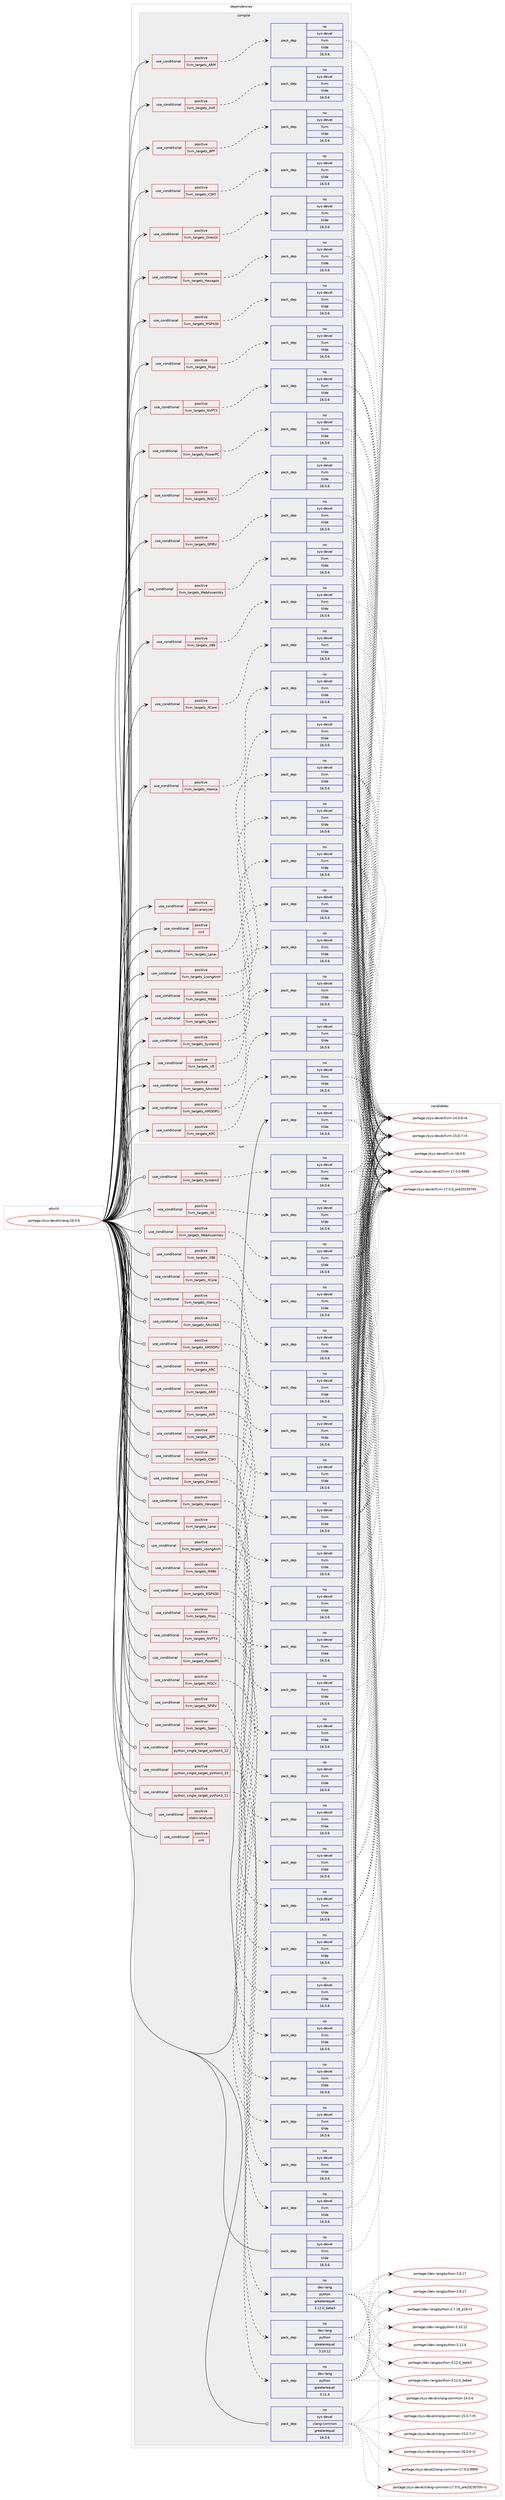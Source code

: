 digraph prolog {

# *************
# Graph options
# *************

newrank=true;
concentrate=true;
compound=true;
graph [rankdir=LR,fontname=Helvetica,fontsize=10,ranksep=1.5];#, ranksep=2.5, nodesep=0.2];
edge  [arrowhead=vee];
node  [fontname=Helvetica,fontsize=10];

# **********
# The ebuild
# **********

subgraph cluster_leftcol {
color=gray;
rank=same;
label=<<i>ebuild</i>>;
id [label="portage://sys-devel/clang-16.0.6", color=red, width=4, href="../sys-devel/clang-16.0.6.svg"];
}

# ****************
# The dependencies
# ****************

subgraph cluster_midcol {
color=gray;
label=<<i>dependencies</i>>;
subgraph cluster_compile {
fillcolor="#eeeeee";
style=filled;
label=<<i>compile</i>>;
subgraph cond713 {
dependency1289 [label=<<TABLE BORDER="0" CELLBORDER="1" CELLSPACING="0" CELLPADDING="4"><TR><TD ROWSPAN="3" CELLPADDING="10">use_conditional</TD></TR><TR><TD>positive</TD></TR><TR><TD>llvm_targets_AArch64</TD></TR></TABLE>>, shape=none, color=red];
subgraph pack565 {
dependency1290 [label=<<TABLE BORDER="0" CELLBORDER="1" CELLSPACING="0" CELLPADDING="4" WIDTH="220"><TR><TD ROWSPAN="6" CELLPADDING="30">pack_dep</TD></TR><TR><TD WIDTH="110">no</TD></TR><TR><TD>sys-devel</TD></TR><TR><TD>llvm</TD></TR><TR><TD>tilde</TD></TR><TR><TD>16.0.6</TD></TR></TABLE>>, shape=none, color=blue];
}
dependency1289:e -> dependency1290:w [weight=20,style="dashed",arrowhead="vee"];
}
id:e -> dependency1289:w [weight=20,style="solid",arrowhead="vee"];
subgraph cond714 {
dependency1291 [label=<<TABLE BORDER="0" CELLBORDER="1" CELLSPACING="0" CELLPADDING="4"><TR><TD ROWSPAN="3" CELLPADDING="10">use_conditional</TD></TR><TR><TD>positive</TD></TR><TR><TD>llvm_targets_AMDGPU</TD></TR></TABLE>>, shape=none, color=red];
subgraph pack566 {
dependency1292 [label=<<TABLE BORDER="0" CELLBORDER="1" CELLSPACING="0" CELLPADDING="4" WIDTH="220"><TR><TD ROWSPAN="6" CELLPADDING="30">pack_dep</TD></TR><TR><TD WIDTH="110">no</TD></TR><TR><TD>sys-devel</TD></TR><TR><TD>llvm</TD></TR><TR><TD>tilde</TD></TR><TR><TD>16.0.6</TD></TR></TABLE>>, shape=none, color=blue];
}
dependency1291:e -> dependency1292:w [weight=20,style="dashed",arrowhead="vee"];
}
id:e -> dependency1291:w [weight=20,style="solid",arrowhead="vee"];
subgraph cond715 {
dependency1293 [label=<<TABLE BORDER="0" CELLBORDER="1" CELLSPACING="0" CELLPADDING="4"><TR><TD ROWSPAN="3" CELLPADDING="10">use_conditional</TD></TR><TR><TD>positive</TD></TR><TR><TD>llvm_targets_ARC</TD></TR></TABLE>>, shape=none, color=red];
subgraph pack567 {
dependency1294 [label=<<TABLE BORDER="0" CELLBORDER="1" CELLSPACING="0" CELLPADDING="4" WIDTH="220"><TR><TD ROWSPAN="6" CELLPADDING="30">pack_dep</TD></TR><TR><TD WIDTH="110">no</TD></TR><TR><TD>sys-devel</TD></TR><TR><TD>llvm</TD></TR><TR><TD>tilde</TD></TR><TR><TD>16.0.6</TD></TR></TABLE>>, shape=none, color=blue];
}
dependency1293:e -> dependency1294:w [weight=20,style="dashed",arrowhead="vee"];
}
id:e -> dependency1293:w [weight=20,style="solid",arrowhead="vee"];
subgraph cond716 {
dependency1295 [label=<<TABLE BORDER="0" CELLBORDER="1" CELLSPACING="0" CELLPADDING="4"><TR><TD ROWSPAN="3" CELLPADDING="10">use_conditional</TD></TR><TR><TD>positive</TD></TR><TR><TD>llvm_targets_ARM</TD></TR></TABLE>>, shape=none, color=red];
subgraph pack568 {
dependency1296 [label=<<TABLE BORDER="0" CELLBORDER="1" CELLSPACING="0" CELLPADDING="4" WIDTH="220"><TR><TD ROWSPAN="6" CELLPADDING="30">pack_dep</TD></TR><TR><TD WIDTH="110">no</TD></TR><TR><TD>sys-devel</TD></TR><TR><TD>llvm</TD></TR><TR><TD>tilde</TD></TR><TR><TD>16.0.6</TD></TR></TABLE>>, shape=none, color=blue];
}
dependency1295:e -> dependency1296:w [weight=20,style="dashed",arrowhead="vee"];
}
id:e -> dependency1295:w [weight=20,style="solid",arrowhead="vee"];
subgraph cond717 {
dependency1297 [label=<<TABLE BORDER="0" CELLBORDER="1" CELLSPACING="0" CELLPADDING="4"><TR><TD ROWSPAN="3" CELLPADDING="10">use_conditional</TD></TR><TR><TD>positive</TD></TR><TR><TD>llvm_targets_AVR</TD></TR></TABLE>>, shape=none, color=red];
subgraph pack569 {
dependency1298 [label=<<TABLE BORDER="0" CELLBORDER="1" CELLSPACING="0" CELLPADDING="4" WIDTH="220"><TR><TD ROWSPAN="6" CELLPADDING="30">pack_dep</TD></TR><TR><TD WIDTH="110">no</TD></TR><TR><TD>sys-devel</TD></TR><TR><TD>llvm</TD></TR><TR><TD>tilde</TD></TR><TR><TD>16.0.6</TD></TR></TABLE>>, shape=none, color=blue];
}
dependency1297:e -> dependency1298:w [weight=20,style="dashed",arrowhead="vee"];
}
id:e -> dependency1297:w [weight=20,style="solid",arrowhead="vee"];
subgraph cond718 {
dependency1299 [label=<<TABLE BORDER="0" CELLBORDER="1" CELLSPACING="0" CELLPADDING="4"><TR><TD ROWSPAN="3" CELLPADDING="10">use_conditional</TD></TR><TR><TD>positive</TD></TR><TR><TD>llvm_targets_BPF</TD></TR></TABLE>>, shape=none, color=red];
subgraph pack570 {
dependency1300 [label=<<TABLE BORDER="0" CELLBORDER="1" CELLSPACING="0" CELLPADDING="4" WIDTH="220"><TR><TD ROWSPAN="6" CELLPADDING="30">pack_dep</TD></TR><TR><TD WIDTH="110">no</TD></TR><TR><TD>sys-devel</TD></TR><TR><TD>llvm</TD></TR><TR><TD>tilde</TD></TR><TR><TD>16.0.6</TD></TR></TABLE>>, shape=none, color=blue];
}
dependency1299:e -> dependency1300:w [weight=20,style="dashed",arrowhead="vee"];
}
id:e -> dependency1299:w [weight=20,style="solid",arrowhead="vee"];
subgraph cond719 {
dependency1301 [label=<<TABLE BORDER="0" CELLBORDER="1" CELLSPACING="0" CELLPADDING="4"><TR><TD ROWSPAN="3" CELLPADDING="10">use_conditional</TD></TR><TR><TD>positive</TD></TR><TR><TD>llvm_targets_CSKY</TD></TR></TABLE>>, shape=none, color=red];
subgraph pack571 {
dependency1302 [label=<<TABLE BORDER="0" CELLBORDER="1" CELLSPACING="0" CELLPADDING="4" WIDTH="220"><TR><TD ROWSPAN="6" CELLPADDING="30">pack_dep</TD></TR><TR><TD WIDTH="110">no</TD></TR><TR><TD>sys-devel</TD></TR><TR><TD>llvm</TD></TR><TR><TD>tilde</TD></TR><TR><TD>16.0.6</TD></TR></TABLE>>, shape=none, color=blue];
}
dependency1301:e -> dependency1302:w [weight=20,style="dashed",arrowhead="vee"];
}
id:e -> dependency1301:w [weight=20,style="solid",arrowhead="vee"];
subgraph cond720 {
dependency1303 [label=<<TABLE BORDER="0" CELLBORDER="1" CELLSPACING="0" CELLPADDING="4"><TR><TD ROWSPAN="3" CELLPADDING="10">use_conditional</TD></TR><TR><TD>positive</TD></TR><TR><TD>llvm_targets_DirectX</TD></TR></TABLE>>, shape=none, color=red];
subgraph pack572 {
dependency1304 [label=<<TABLE BORDER="0" CELLBORDER="1" CELLSPACING="0" CELLPADDING="4" WIDTH="220"><TR><TD ROWSPAN="6" CELLPADDING="30">pack_dep</TD></TR><TR><TD WIDTH="110">no</TD></TR><TR><TD>sys-devel</TD></TR><TR><TD>llvm</TD></TR><TR><TD>tilde</TD></TR><TR><TD>16.0.6</TD></TR></TABLE>>, shape=none, color=blue];
}
dependency1303:e -> dependency1304:w [weight=20,style="dashed",arrowhead="vee"];
}
id:e -> dependency1303:w [weight=20,style="solid",arrowhead="vee"];
subgraph cond721 {
dependency1305 [label=<<TABLE BORDER="0" CELLBORDER="1" CELLSPACING="0" CELLPADDING="4"><TR><TD ROWSPAN="3" CELLPADDING="10">use_conditional</TD></TR><TR><TD>positive</TD></TR><TR><TD>llvm_targets_Hexagon</TD></TR></TABLE>>, shape=none, color=red];
subgraph pack573 {
dependency1306 [label=<<TABLE BORDER="0" CELLBORDER="1" CELLSPACING="0" CELLPADDING="4" WIDTH="220"><TR><TD ROWSPAN="6" CELLPADDING="30">pack_dep</TD></TR><TR><TD WIDTH="110">no</TD></TR><TR><TD>sys-devel</TD></TR><TR><TD>llvm</TD></TR><TR><TD>tilde</TD></TR><TR><TD>16.0.6</TD></TR></TABLE>>, shape=none, color=blue];
}
dependency1305:e -> dependency1306:w [weight=20,style="dashed",arrowhead="vee"];
}
id:e -> dependency1305:w [weight=20,style="solid",arrowhead="vee"];
subgraph cond722 {
dependency1307 [label=<<TABLE BORDER="0" CELLBORDER="1" CELLSPACING="0" CELLPADDING="4"><TR><TD ROWSPAN="3" CELLPADDING="10">use_conditional</TD></TR><TR><TD>positive</TD></TR><TR><TD>llvm_targets_Lanai</TD></TR></TABLE>>, shape=none, color=red];
subgraph pack574 {
dependency1308 [label=<<TABLE BORDER="0" CELLBORDER="1" CELLSPACING="0" CELLPADDING="4" WIDTH="220"><TR><TD ROWSPAN="6" CELLPADDING="30">pack_dep</TD></TR><TR><TD WIDTH="110">no</TD></TR><TR><TD>sys-devel</TD></TR><TR><TD>llvm</TD></TR><TR><TD>tilde</TD></TR><TR><TD>16.0.6</TD></TR></TABLE>>, shape=none, color=blue];
}
dependency1307:e -> dependency1308:w [weight=20,style="dashed",arrowhead="vee"];
}
id:e -> dependency1307:w [weight=20,style="solid",arrowhead="vee"];
subgraph cond723 {
dependency1309 [label=<<TABLE BORDER="0" CELLBORDER="1" CELLSPACING="0" CELLPADDING="4"><TR><TD ROWSPAN="3" CELLPADDING="10">use_conditional</TD></TR><TR><TD>positive</TD></TR><TR><TD>llvm_targets_LoongArch</TD></TR></TABLE>>, shape=none, color=red];
subgraph pack575 {
dependency1310 [label=<<TABLE BORDER="0" CELLBORDER="1" CELLSPACING="0" CELLPADDING="4" WIDTH="220"><TR><TD ROWSPAN="6" CELLPADDING="30">pack_dep</TD></TR><TR><TD WIDTH="110">no</TD></TR><TR><TD>sys-devel</TD></TR><TR><TD>llvm</TD></TR><TR><TD>tilde</TD></TR><TR><TD>16.0.6</TD></TR></TABLE>>, shape=none, color=blue];
}
dependency1309:e -> dependency1310:w [weight=20,style="dashed",arrowhead="vee"];
}
id:e -> dependency1309:w [weight=20,style="solid",arrowhead="vee"];
subgraph cond724 {
dependency1311 [label=<<TABLE BORDER="0" CELLBORDER="1" CELLSPACING="0" CELLPADDING="4"><TR><TD ROWSPAN="3" CELLPADDING="10">use_conditional</TD></TR><TR><TD>positive</TD></TR><TR><TD>llvm_targets_M68k</TD></TR></TABLE>>, shape=none, color=red];
subgraph pack576 {
dependency1312 [label=<<TABLE BORDER="0" CELLBORDER="1" CELLSPACING="0" CELLPADDING="4" WIDTH="220"><TR><TD ROWSPAN="6" CELLPADDING="30">pack_dep</TD></TR><TR><TD WIDTH="110">no</TD></TR><TR><TD>sys-devel</TD></TR><TR><TD>llvm</TD></TR><TR><TD>tilde</TD></TR><TR><TD>16.0.6</TD></TR></TABLE>>, shape=none, color=blue];
}
dependency1311:e -> dependency1312:w [weight=20,style="dashed",arrowhead="vee"];
}
id:e -> dependency1311:w [weight=20,style="solid",arrowhead="vee"];
subgraph cond725 {
dependency1313 [label=<<TABLE BORDER="0" CELLBORDER="1" CELLSPACING="0" CELLPADDING="4"><TR><TD ROWSPAN="3" CELLPADDING="10">use_conditional</TD></TR><TR><TD>positive</TD></TR><TR><TD>llvm_targets_MSP430</TD></TR></TABLE>>, shape=none, color=red];
subgraph pack577 {
dependency1314 [label=<<TABLE BORDER="0" CELLBORDER="1" CELLSPACING="0" CELLPADDING="4" WIDTH="220"><TR><TD ROWSPAN="6" CELLPADDING="30">pack_dep</TD></TR><TR><TD WIDTH="110">no</TD></TR><TR><TD>sys-devel</TD></TR><TR><TD>llvm</TD></TR><TR><TD>tilde</TD></TR><TR><TD>16.0.6</TD></TR></TABLE>>, shape=none, color=blue];
}
dependency1313:e -> dependency1314:w [weight=20,style="dashed",arrowhead="vee"];
}
id:e -> dependency1313:w [weight=20,style="solid",arrowhead="vee"];
subgraph cond726 {
dependency1315 [label=<<TABLE BORDER="0" CELLBORDER="1" CELLSPACING="0" CELLPADDING="4"><TR><TD ROWSPAN="3" CELLPADDING="10">use_conditional</TD></TR><TR><TD>positive</TD></TR><TR><TD>llvm_targets_Mips</TD></TR></TABLE>>, shape=none, color=red];
subgraph pack578 {
dependency1316 [label=<<TABLE BORDER="0" CELLBORDER="1" CELLSPACING="0" CELLPADDING="4" WIDTH="220"><TR><TD ROWSPAN="6" CELLPADDING="30">pack_dep</TD></TR><TR><TD WIDTH="110">no</TD></TR><TR><TD>sys-devel</TD></TR><TR><TD>llvm</TD></TR><TR><TD>tilde</TD></TR><TR><TD>16.0.6</TD></TR></TABLE>>, shape=none, color=blue];
}
dependency1315:e -> dependency1316:w [weight=20,style="dashed",arrowhead="vee"];
}
id:e -> dependency1315:w [weight=20,style="solid",arrowhead="vee"];
subgraph cond727 {
dependency1317 [label=<<TABLE BORDER="0" CELLBORDER="1" CELLSPACING="0" CELLPADDING="4"><TR><TD ROWSPAN="3" CELLPADDING="10">use_conditional</TD></TR><TR><TD>positive</TD></TR><TR><TD>llvm_targets_NVPTX</TD></TR></TABLE>>, shape=none, color=red];
subgraph pack579 {
dependency1318 [label=<<TABLE BORDER="0" CELLBORDER="1" CELLSPACING="0" CELLPADDING="4" WIDTH="220"><TR><TD ROWSPAN="6" CELLPADDING="30">pack_dep</TD></TR><TR><TD WIDTH="110">no</TD></TR><TR><TD>sys-devel</TD></TR><TR><TD>llvm</TD></TR><TR><TD>tilde</TD></TR><TR><TD>16.0.6</TD></TR></TABLE>>, shape=none, color=blue];
}
dependency1317:e -> dependency1318:w [weight=20,style="dashed",arrowhead="vee"];
}
id:e -> dependency1317:w [weight=20,style="solid",arrowhead="vee"];
subgraph cond728 {
dependency1319 [label=<<TABLE BORDER="0" CELLBORDER="1" CELLSPACING="0" CELLPADDING="4"><TR><TD ROWSPAN="3" CELLPADDING="10">use_conditional</TD></TR><TR><TD>positive</TD></TR><TR><TD>llvm_targets_PowerPC</TD></TR></TABLE>>, shape=none, color=red];
subgraph pack580 {
dependency1320 [label=<<TABLE BORDER="0" CELLBORDER="1" CELLSPACING="0" CELLPADDING="4" WIDTH="220"><TR><TD ROWSPAN="6" CELLPADDING="30">pack_dep</TD></TR><TR><TD WIDTH="110">no</TD></TR><TR><TD>sys-devel</TD></TR><TR><TD>llvm</TD></TR><TR><TD>tilde</TD></TR><TR><TD>16.0.6</TD></TR></TABLE>>, shape=none, color=blue];
}
dependency1319:e -> dependency1320:w [weight=20,style="dashed",arrowhead="vee"];
}
id:e -> dependency1319:w [weight=20,style="solid",arrowhead="vee"];
subgraph cond729 {
dependency1321 [label=<<TABLE BORDER="0" CELLBORDER="1" CELLSPACING="0" CELLPADDING="4"><TR><TD ROWSPAN="3" CELLPADDING="10">use_conditional</TD></TR><TR><TD>positive</TD></TR><TR><TD>llvm_targets_RISCV</TD></TR></TABLE>>, shape=none, color=red];
subgraph pack581 {
dependency1322 [label=<<TABLE BORDER="0" CELLBORDER="1" CELLSPACING="0" CELLPADDING="4" WIDTH="220"><TR><TD ROWSPAN="6" CELLPADDING="30">pack_dep</TD></TR><TR><TD WIDTH="110">no</TD></TR><TR><TD>sys-devel</TD></TR><TR><TD>llvm</TD></TR><TR><TD>tilde</TD></TR><TR><TD>16.0.6</TD></TR></TABLE>>, shape=none, color=blue];
}
dependency1321:e -> dependency1322:w [weight=20,style="dashed",arrowhead="vee"];
}
id:e -> dependency1321:w [weight=20,style="solid",arrowhead="vee"];
subgraph cond730 {
dependency1323 [label=<<TABLE BORDER="0" CELLBORDER="1" CELLSPACING="0" CELLPADDING="4"><TR><TD ROWSPAN="3" CELLPADDING="10">use_conditional</TD></TR><TR><TD>positive</TD></TR><TR><TD>llvm_targets_SPIRV</TD></TR></TABLE>>, shape=none, color=red];
subgraph pack582 {
dependency1324 [label=<<TABLE BORDER="0" CELLBORDER="1" CELLSPACING="0" CELLPADDING="4" WIDTH="220"><TR><TD ROWSPAN="6" CELLPADDING="30">pack_dep</TD></TR><TR><TD WIDTH="110">no</TD></TR><TR><TD>sys-devel</TD></TR><TR><TD>llvm</TD></TR><TR><TD>tilde</TD></TR><TR><TD>16.0.6</TD></TR></TABLE>>, shape=none, color=blue];
}
dependency1323:e -> dependency1324:w [weight=20,style="dashed",arrowhead="vee"];
}
id:e -> dependency1323:w [weight=20,style="solid",arrowhead="vee"];
subgraph cond731 {
dependency1325 [label=<<TABLE BORDER="0" CELLBORDER="1" CELLSPACING="0" CELLPADDING="4"><TR><TD ROWSPAN="3" CELLPADDING="10">use_conditional</TD></TR><TR><TD>positive</TD></TR><TR><TD>llvm_targets_Sparc</TD></TR></TABLE>>, shape=none, color=red];
subgraph pack583 {
dependency1326 [label=<<TABLE BORDER="0" CELLBORDER="1" CELLSPACING="0" CELLPADDING="4" WIDTH="220"><TR><TD ROWSPAN="6" CELLPADDING="30">pack_dep</TD></TR><TR><TD WIDTH="110">no</TD></TR><TR><TD>sys-devel</TD></TR><TR><TD>llvm</TD></TR><TR><TD>tilde</TD></TR><TR><TD>16.0.6</TD></TR></TABLE>>, shape=none, color=blue];
}
dependency1325:e -> dependency1326:w [weight=20,style="dashed",arrowhead="vee"];
}
id:e -> dependency1325:w [weight=20,style="solid",arrowhead="vee"];
subgraph cond732 {
dependency1327 [label=<<TABLE BORDER="0" CELLBORDER="1" CELLSPACING="0" CELLPADDING="4"><TR><TD ROWSPAN="3" CELLPADDING="10">use_conditional</TD></TR><TR><TD>positive</TD></TR><TR><TD>llvm_targets_SystemZ</TD></TR></TABLE>>, shape=none, color=red];
subgraph pack584 {
dependency1328 [label=<<TABLE BORDER="0" CELLBORDER="1" CELLSPACING="0" CELLPADDING="4" WIDTH="220"><TR><TD ROWSPAN="6" CELLPADDING="30">pack_dep</TD></TR><TR><TD WIDTH="110">no</TD></TR><TR><TD>sys-devel</TD></TR><TR><TD>llvm</TD></TR><TR><TD>tilde</TD></TR><TR><TD>16.0.6</TD></TR></TABLE>>, shape=none, color=blue];
}
dependency1327:e -> dependency1328:w [weight=20,style="dashed",arrowhead="vee"];
}
id:e -> dependency1327:w [weight=20,style="solid",arrowhead="vee"];
subgraph cond733 {
dependency1329 [label=<<TABLE BORDER="0" CELLBORDER="1" CELLSPACING="0" CELLPADDING="4"><TR><TD ROWSPAN="3" CELLPADDING="10">use_conditional</TD></TR><TR><TD>positive</TD></TR><TR><TD>llvm_targets_VE</TD></TR></TABLE>>, shape=none, color=red];
subgraph pack585 {
dependency1330 [label=<<TABLE BORDER="0" CELLBORDER="1" CELLSPACING="0" CELLPADDING="4" WIDTH="220"><TR><TD ROWSPAN="6" CELLPADDING="30">pack_dep</TD></TR><TR><TD WIDTH="110">no</TD></TR><TR><TD>sys-devel</TD></TR><TR><TD>llvm</TD></TR><TR><TD>tilde</TD></TR><TR><TD>16.0.6</TD></TR></TABLE>>, shape=none, color=blue];
}
dependency1329:e -> dependency1330:w [weight=20,style="dashed",arrowhead="vee"];
}
id:e -> dependency1329:w [weight=20,style="solid",arrowhead="vee"];
subgraph cond734 {
dependency1331 [label=<<TABLE BORDER="0" CELLBORDER="1" CELLSPACING="0" CELLPADDING="4"><TR><TD ROWSPAN="3" CELLPADDING="10">use_conditional</TD></TR><TR><TD>positive</TD></TR><TR><TD>llvm_targets_WebAssembly</TD></TR></TABLE>>, shape=none, color=red];
subgraph pack586 {
dependency1332 [label=<<TABLE BORDER="0" CELLBORDER="1" CELLSPACING="0" CELLPADDING="4" WIDTH="220"><TR><TD ROWSPAN="6" CELLPADDING="30">pack_dep</TD></TR><TR><TD WIDTH="110">no</TD></TR><TR><TD>sys-devel</TD></TR><TR><TD>llvm</TD></TR><TR><TD>tilde</TD></TR><TR><TD>16.0.6</TD></TR></TABLE>>, shape=none, color=blue];
}
dependency1331:e -> dependency1332:w [weight=20,style="dashed",arrowhead="vee"];
}
id:e -> dependency1331:w [weight=20,style="solid",arrowhead="vee"];
subgraph cond735 {
dependency1333 [label=<<TABLE BORDER="0" CELLBORDER="1" CELLSPACING="0" CELLPADDING="4"><TR><TD ROWSPAN="3" CELLPADDING="10">use_conditional</TD></TR><TR><TD>positive</TD></TR><TR><TD>llvm_targets_X86</TD></TR></TABLE>>, shape=none, color=red];
subgraph pack587 {
dependency1334 [label=<<TABLE BORDER="0" CELLBORDER="1" CELLSPACING="0" CELLPADDING="4" WIDTH="220"><TR><TD ROWSPAN="6" CELLPADDING="30">pack_dep</TD></TR><TR><TD WIDTH="110">no</TD></TR><TR><TD>sys-devel</TD></TR><TR><TD>llvm</TD></TR><TR><TD>tilde</TD></TR><TR><TD>16.0.6</TD></TR></TABLE>>, shape=none, color=blue];
}
dependency1333:e -> dependency1334:w [weight=20,style="dashed",arrowhead="vee"];
}
id:e -> dependency1333:w [weight=20,style="solid",arrowhead="vee"];
subgraph cond736 {
dependency1335 [label=<<TABLE BORDER="0" CELLBORDER="1" CELLSPACING="0" CELLPADDING="4"><TR><TD ROWSPAN="3" CELLPADDING="10">use_conditional</TD></TR><TR><TD>positive</TD></TR><TR><TD>llvm_targets_XCore</TD></TR></TABLE>>, shape=none, color=red];
subgraph pack588 {
dependency1336 [label=<<TABLE BORDER="0" CELLBORDER="1" CELLSPACING="0" CELLPADDING="4" WIDTH="220"><TR><TD ROWSPAN="6" CELLPADDING="30">pack_dep</TD></TR><TR><TD WIDTH="110">no</TD></TR><TR><TD>sys-devel</TD></TR><TR><TD>llvm</TD></TR><TR><TD>tilde</TD></TR><TR><TD>16.0.6</TD></TR></TABLE>>, shape=none, color=blue];
}
dependency1335:e -> dependency1336:w [weight=20,style="dashed",arrowhead="vee"];
}
id:e -> dependency1335:w [weight=20,style="solid",arrowhead="vee"];
subgraph cond737 {
dependency1337 [label=<<TABLE BORDER="0" CELLBORDER="1" CELLSPACING="0" CELLPADDING="4"><TR><TD ROWSPAN="3" CELLPADDING="10">use_conditional</TD></TR><TR><TD>positive</TD></TR><TR><TD>llvm_targets_Xtensa</TD></TR></TABLE>>, shape=none, color=red];
subgraph pack589 {
dependency1338 [label=<<TABLE BORDER="0" CELLBORDER="1" CELLSPACING="0" CELLPADDING="4" WIDTH="220"><TR><TD ROWSPAN="6" CELLPADDING="30">pack_dep</TD></TR><TR><TD WIDTH="110">no</TD></TR><TR><TD>sys-devel</TD></TR><TR><TD>llvm</TD></TR><TR><TD>tilde</TD></TR><TR><TD>16.0.6</TD></TR></TABLE>>, shape=none, color=blue];
}
dependency1337:e -> dependency1338:w [weight=20,style="dashed",arrowhead="vee"];
}
id:e -> dependency1337:w [weight=20,style="solid",arrowhead="vee"];
subgraph cond738 {
dependency1339 [label=<<TABLE BORDER="0" CELLBORDER="1" CELLSPACING="0" CELLPADDING="4"><TR><TD ROWSPAN="3" CELLPADDING="10">use_conditional</TD></TR><TR><TD>positive</TD></TR><TR><TD>static-analyzer</TD></TR></TABLE>>, shape=none, color=red];
# *** BEGIN UNKNOWN DEPENDENCY TYPE (TODO) ***
# dependency1339 -> package_dependency(portage://sys-devel/clang-16.0.6,install,no,dev-lang,perl,none,[,,],any_different_slot,[])
# *** END UNKNOWN DEPENDENCY TYPE (TODO) ***

}
id:e -> dependency1339:w [weight=20,style="solid",arrowhead="vee"];
subgraph cond739 {
dependency1340 [label=<<TABLE BORDER="0" CELLBORDER="1" CELLSPACING="0" CELLPADDING="4"><TR><TD ROWSPAN="3" CELLPADDING="10">use_conditional</TD></TR><TR><TD>positive</TD></TR><TR><TD>xml</TD></TR></TABLE>>, shape=none, color=red];
# *** BEGIN UNKNOWN DEPENDENCY TYPE (TODO) ***
# dependency1340 -> package_dependency(portage://sys-devel/clang-16.0.6,install,no,dev-libs,libxml2,none,[,,],[slot(2),equal],[use(optenable(abi_x86_32),negative),use(optenable(abi_x86_64),negative),use(optenable(abi_x86_x32),negative),use(optenable(abi_mips_n32),negative),use(optenable(abi_mips_n64),negative),use(optenable(abi_mips_o32),negative),use(optenable(abi_s390_32),negative),use(optenable(abi_s390_64),negative)])
# *** END UNKNOWN DEPENDENCY TYPE (TODO) ***

}
id:e -> dependency1340:w [weight=20,style="solid",arrowhead="vee"];
subgraph pack590 {
dependency1341 [label=<<TABLE BORDER="0" CELLBORDER="1" CELLSPACING="0" CELLPADDING="4" WIDTH="220"><TR><TD ROWSPAN="6" CELLPADDING="30">pack_dep</TD></TR><TR><TD WIDTH="110">no</TD></TR><TR><TD>sys-devel</TD></TR><TR><TD>llvm</TD></TR><TR><TD>tilde</TD></TR><TR><TD>16.0.6</TD></TR></TABLE>>, shape=none, color=blue];
}
id:e -> dependency1341:w [weight=20,style="solid",arrowhead="vee"];
# *** BEGIN UNKNOWN DEPENDENCY TYPE (TODO) ***
# id -> package_dependency(portage://sys-devel/clang-16.0.6,install,strong,sys-devel,llvm,none,[,,],[slot(0)],[])
# *** END UNKNOWN DEPENDENCY TYPE (TODO) ***

}
subgraph cluster_compileandrun {
fillcolor="#eeeeee";
style=filled;
label=<<i>compile and run</i>>;
}
subgraph cluster_run {
fillcolor="#eeeeee";
style=filled;
label=<<i>run</i>>;
subgraph cond740 {
dependency1342 [label=<<TABLE BORDER="0" CELLBORDER="1" CELLSPACING="0" CELLPADDING="4"><TR><TD ROWSPAN="3" CELLPADDING="10">use_conditional</TD></TR><TR><TD>positive</TD></TR><TR><TD>llvm_targets_AArch64</TD></TR></TABLE>>, shape=none, color=red];
subgraph pack591 {
dependency1343 [label=<<TABLE BORDER="0" CELLBORDER="1" CELLSPACING="0" CELLPADDING="4" WIDTH="220"><TR><TD ROWSPAN="6" CELLPADDING="30">pack_dep</TD></TR><TR><TD WIDTH="110">no</TD></TR><TR><TD>sys-devel</TD></TR><TR><TD>llvm</TD></TR><TR><TD>tilde</TD></TR><TR><TD>16.0.6</TD></TR></TABLE>>, shape=none, color=blue];
}
dependency1342:e -> dependency1343:w [weight=20,style="dashed",arrowhead="vee"];
}
id:e -> dependency1342:w [weight=20,style="solid",arrowhead="odot"];
subgraph cond741 {
dependency1344 [label=<<TABLE BORDER="0" CELLBORDER="1" CELLSPACING="0" CELLPADDING="4"><TR><TD ROWSPAN="3" CELLPADDING="10">use_conditional</TD></TR><TR><TD>positive</TD></TR><TR><TD>llvm_targets_AMDGPU</TD></TR></TABLE>>, shape=none, color=red];
subgraph pack592 {
dependency1345 [label=<<TABLE BORDER="0" CELLBORDER="1" CELLSPACING="0" CELLPADDING="4" WIDTH="220"><TR><TD ROWSPAN="6" CELLPADDING="30">pack_dep</TD></TR><TR><TD WIDTH="110">no</TD></TR><TR><TD>sys-devel</TD></TR><TR><TD>llvm</TD></TR><TR><TD>tilde</TD></TR><TR><TD>16.0.6</TD></TR></TABLE>>, shape=none, color=blue];
}
dependency1344:e -> dependency1345:w [weight=20,style="dashed",arrowhead="vee"];
}
id:e -> dependency1344:w [weight=20,style="solid",arrowhead="odot"];
subgraph cond742 {
dependency1346 [label=<<TABLE BORDER="0" CELLBORDER="1" CELLSPACING="0" CELLPADDING="4"><TR><TD ROWSPAN="3" CELLPADDING="10">use_conditional</TD></TR><TR><TD>positive</TD></TR><TR><TD>llvm_targets_ARC</TD></TR></TABLE>>, shape=none, color=red];
subgraph pack593 {
dependency1347 [label=<<TABLE BORDER="0" CELLBORDER="1" CELLSPACING="0" CELLPADDING="4" WIDTH="220"><TR><TD ROWSPAN="6" CELLPADDING="30">pack_dep</TD></TR><TR><TD WIDTH="110">no</TD></TR><TR><TD>sys-devel</TD></TR><TR><TD>llvm</TD></TR><TR><TD>tilde</TD></TR><TR><TD>16.0.6</TD></TR></TABLE>>, shape=none, color=blue];
}
dependency1346:e -> dependency1347:w [weight=20,style="dashed",arrowhead="vee"];
}
id:e -> dependency1346:w [weight=20,style="solid",arrowhead="odot"];
subgraph cond743 {
dependency1348 [label=<<TABLE BORDER="0" CELLBORDER="1" CELLSPACING="0" CELLPADDING="4"><TR><TD ROWSPAN="3" CELLPADDING="10">use_conditional</TD></TR><TR><TD>positive</TD></TR><TR><TD>llvm_targets_ARM</TD></TR></TABLE>>, shape=none, color=red];
subgraph pack594 {
dependency1349 [label=<<TABLE BORDER="0" CELLBORDER="1" CELLSPACING="0" CELLPADDING="4" WIDTH="220"><TR><TD ROWSPAN="6" CELLPADDING="30">pack_dep</TD></TR><TR><TD WIDTH="110">no</TD></TR><TR><TD>sys-devel</TD></TR><TR><TD>llvm</TD></TR><TR><TD>tilde</TD></TR><TR><TD>16.0.6</TD></TR></TABLE>>, shape=none, color=blue];
}
dependency1348:e -> dependency1349:w [weight=20,style="dashed",arrowhead="vee"];
}
id:e -> dependency1348:w [weight=20,style="solid",arrowhead="odot"];
subgraph cond744 {
dependency1350 [label=<<TABLE BORDER="0" CELLBORDER="1" CELLSPACING="0" CELLPADDING="4"><TR><TD ROWSPAN="3" CELLPADDING="10">use_conditional</TD></TR><TR><TD>positive</TD></TR><TR><TD>llvm_targets_AVR</TD></TR></TABLE>>, shape=none, color=red];
subgraph pack595 {
dependency1351 [label=<<TABLE BORDER="0" CELLBORDER="1" CELLSPACING="0" CELLPADDING="4" WIDTH="220"><TR><TD ROWSPAN="6" CELLPADDING="30">pack_dep</TD></TR><TR><TD WIDTH="110">no</TD></TR><TR><TD>sys-devel</TD></TR><TR><TD>llvm</TD></TR><TR><TD>tilde</TD></TR><TR><TD>16.0.6</TD></TR></TABLE>>, shape=none, color=blue];
}
dependency1350:e -> dependency1351:w [weight=20,style="dashed",arrowhead="vee"];
}
id:e -> dependency1350:w [weight=20,style="solid",arrowhead="odot"];
subgraph cond745 {
dependency1352 [label=<<TABLE BORDER="0" CELLBORDER="1" CELLSPACING="0" CELLPADDING="4"><TR><TD ROWSPAN="3" CELLPADDING="10">use_conditional</TD></TR><TR><TD>positive</TD></TR><TR><TD>llvm_targets_BPF</TD></TR></TABLE>>, shape=none, color=red];
subgraph pack596 {
dependency1353 [label=<<TABLE BORDER="0" CELLBORDER="1" CELLSPACING="0" CELLPADDING="4" WIDTH="220"><TR><TD ROWSPAN="6" CELLPADDING="30">pack_dep</TD></TR><TR><TD WIDTH="110">no</TD></TR><TR><TD>sys-devel</TD></TR><TR><TD>llvm</TD></TR><TR><TD>tilde</TD></TR><TR><TD>16.0.6</TD></TR></TABLE>>, shape=none, color=blue];
}
dependency1352:e -> dependency1353:w [weight=20,style="dashed",arrowhead="vee"];
}
id:e -> dependency1352:w [weight=20,style="solid",arrowhead="odot"];
subgraph cond746 {
dependency1354 [label=<<TABLE BORDER="0" CELLBORDER="1" CELLSPACING="0" CELLPADDING="4"><TR><TD ROWSPAN="3" CELLPADDING="10">use_conditional</TD></TR><TR><TD>positive</TD></TR><TR><TD>llvm_targets_CSKY</TD></TR></TABLE>>, shape=none, color=red];
subgraph pack597 {
dependency1355 [label=<<TABLE BORDER="0" CELLBORDER="1" CELLSPACING="0" CELLPADDING="4" WIDTH="220"><TR><TD ROWSPAN="6" CELLPADDING="30">pack_dep</TD></TR><TR><TD WIDTH="110">no</TD></TR><TR><TD>sys-devel</TD></TR><TR><TD>llvm</TD></TR><TR><TD>tilde</TD></TR><TR><TD>16.0.6</TD></TR></TABLE>>, shape=none, color=blue];
}
dependency1354:e -> dependency1355:w [weight=20,style="dashed",arrowhead="vee"];
}
id:e -> dependency1354:w [weight=20,style="solid",arrowhead="odot"];
subgraph cond747 {
dependency1356 [label=<<TABLE BORDER="0" CELLBORDER="1" CELLSPACING="0" CELLPADDING="4"><TR><TD ROWSPAN="3" CELLPADDING="10">use_conditional</TD></TR><TR><TD>positive</TD></TR><TR><TD>llvm_targets_DirectX</TD></TR></TABLE>>, shape=none, color=red];
subgraph pack598 {
dependency1357 [label=<<TABLE BORDER="0" CELLBORDER="1" CELLSPACING="0" CELLPADDING="4" WIDTH="220"><TR><TD ROWSPAN="6" CELLPADDING="30">pack_dep</TD></TR><TR><TD WIDTH="110">no</TD></TR><TR><TD>sys-devel</TD></TR><TR><TD>llvm</TD></TR><TR><TD>tilde</TD></TR><TR><TD>16.0.6</TD></TR></TABLE>>, shape=none, color=blue];
}
dependency1356:e -> dependency1357:w [weight=20,style="dashed",arrowhead="vee"];
}
id:e -> dependency1356:w [weight=20,style="solid",arrowhead="odot"];
subgraph cond748 {
dependency1358 [label=<<TABLE BORDER="0" CELLBORDER="1" CELLSPACING="0" CELLPADDING="4"><TR><TD ROWSPAN="3" CELLPADDING="10">use_conditional</TD></TR><TR><TD>positive</TD></TR><TR><TD>llvm_targets_Hexagon</TD></TR></TABLE>>, shape=none, color=red];
subgraph pack599 {
dependency1359 [label=<<TABLE BORDER="0" CELLBORDER="1" CELLSPACING="0" CELLPADDING="4" WIDTH="220"><TR><TD ROWSPAN="6" CELLPADDING="30">pack_dep</TD></TR><TR><TD WIDTH="110">no</TD></TR><TR><TD>sys-devel</TD></TR><TR><TD>llvm</TD></TR><TR><TD>tilde</TD></TR><TR><TD>16.0.6</TD></TR></TABLE>>, shape=none, color=blue];
}
dependency1358:e -> dependency1359:w [weight=20,style="dashed",arrowhead="vee"];
}
id:e -> dependency1358:w [weight=20,style="solid",arrowhead="odot"];
subgraph cond749 {
dependency1360 [label=<<TABLE BORDER="0" CELLBORDER="1" CELLSPACING="0" CELLPADDING="4"><TR><TD ROWSPAN="3" CELLPADDING="10">use_conditional</TD></TR><TR><TD>positive</TD></TR><TR><TD>llvm_targets_Lanai</TD></TR></TABLE>>, shape=none, color=red];
subgraph pack600 {
dependency1361 [label=<<TABLE BORDER="0" CELLBORDER="1" CELLSPACING="0" CELLPADDING="4" WIDTH="220"><TR><TD ROWSPAN="6" CELLPADDING="30">pack_dep</TD></TR><TR><TD WIDTH="110">no</TD></TR><TR><TD>sys-devel</TD></TR><TR><TD>llvm</TD></TR><TR><TD>tilde</TD></TR><TR><TD>16.0.6</TD></TR></TABLE>>, shape=none, color=blue];
}
dependency1360:e -> dependency1361:w [weight=20,style="dashed",arrowhead="vee"];
}
id:e -> dependency1360:w [weight=20,style="solid",arrowhead="odot"];
subgraph cond750 {
dependency1362 [label=<<TABLE BORDER="0" CELLBORDER="1" CELLSPACING="0" CELLPADDING="4"><TR><TD ROWSPAN="3" CELLPADDING="10">use_conditional</TD></TR><TR><TD>positive</TD></TR><TR><TD>llvm_targets_LoongArch</TD></TR></TABLE>>, shape=none, color=red];
subgraph pack601 {
dependency1363 [label=<<TABLE BORDER="0" CELLBORDER="1" CELLSPACING="0" CELLPADDING="4" WIDTH="220"><TR><TD ROWSPAN="6" CELLPADDING="30">pack_dep</TD></TR><TR><TD WIDTH="110">no</TD></TR><TR><TD>sys-devel</TD></TR><TR><TD>llvm</TD></TR><TR><TD>tilde</TD></TR><TR><TD>16.0.6</TD></TR></TABLE>>, shape=none, color=blue];
}
dependency1362:e -> dependency1363:w [weight=20,style="dashed",arrowhead="vee"];
}
id:e -> dependency1362:w [weight=20,style="solid",arrowhead="odot"];
subgraph cond751 {
dependency1364 [label=<<TABLE BORDER="0" CELLBORDER="1" CELLSPACING="0" CELLPADDING="4"><TR><TD ROWSPAN="3" CELLPADDING="10">use_conditional</TD></TR><TR><TD>positive</TD></TR><TR><TD>llvm_targets_M68k</TD></TR></TABLE>>, shape=none, color=red];
subgraph pack602 {
dependency1365 [label=<<TABLE BORDER="0" CELLBORDER="1" CELLSPACING="0" CELLPADDING="4" WIDTH="220"><TR><TD ROWSPAN="6" CELLPADDING="30">pack_dep</TD></TR><TR><TD WIDTH="110">no</TD></TR><TR><TD>sys-devel</TD></TR><TR><TD>llvm</TD></TR><TR><TD>tilde</TD></TR><TR><TD>16.0.6</TD></TR></TABLE>>, shape=none, color=blue];
}
dependency1364:e -> dependency1365:w [weight=20,style="dashed",arrowhead="vee"];
}
id:e -> dependency1364:w [weight=20,style="solid",arrowhead="odot"];
subgraph cond752 {
dependency1366 [label=<<TABLE BORDER="0" CELLBORDER="1" CELLSPACING="0" CELLPADDING="4"><TR><TD ROWSPAN="3" CELLPADDING="10">use_conditional</TD></TR><TR><TD>positive</TD></TR><TR><TD>llvm_targets_MSP430</TD></TR></TABLE>>, shape=none, color=red];
subgraph pack603 {
dependency1367 [label=<<TABLE BORDER="0" CELLBORDER="1" CELLSPACING="0" CELLPADDING="4" WIDTH="220"><TR><TD ROWSPAN="6" CELLPADDING="30">pack_dep</TD></TR><TR><TD WIDTH="110">no</TD></TR><TR><TD>sys-devel</TD></TR><TR><TD>llvm</TD></TR><TR><TD>tilde</TD></TR><TR><TD>16.0.6</TD></TR></TABLE>>, shape=none, color=blue];
}
dependency1366:e -> dependency1367:w [weight=20,style="dashed",arrowhead="vee"];
}
id:e -> dependency1366:w [weight=20,style="solid",arrowhead="odot"];
subgraph cond753 {
dependency1368 [label=<<TABLE BORDER="0" CELLBORDER="1" CELLSPACING="0" CELLPADDING="4"><TR><TD ROWSPAN="3" CELLPADDING="10">use_conditional</TD></TR><TR><TD>positive</TD></TR><TR><TD>llvm_targets_Mips</TD></TR></TABLE>>, shape=none, color=red];
subgraph pack604 {
dependency1369 [label=<<TABLE BORDER="0" CELLBORDER="1" CELLSPACING="0" CELLPADDING="4" WIDTH="220"><TR><TD ROWSPAN="6" CELLPADDING="30">pack_dep</TD></TR><TR><TD WIDTH="110">no</TD></TR><TR><TD>sys-devel</TD></TR><TR><TD>llvm</TD></TR><TR><TD>tilde</TD></TR><TR><TD>16.0.6</TD></TR></TABLE>>, shape=none, color=blue];
}
dependency1368:e -> dependency1369:w [weight=20,style="dashed",arrowhead="vee"];
}
id:e -> dependency1368:w [weight=20,style="solid",arrowhead="odot"];
subgraph cond754 {
dependency1370 [label=<<TABLE BORDER="0" CELLBORDER="1" CELLSPACING="0" CELLPADDING="4"><TR><TD ROWSPAN="3" CELLPADDING="10">use_conditional</TD></TR><TR><TD>positive</TD></TR><TR><TD>llvm_targets_NVPTX</TD></TR></TABLE>>, shape=none, color=red];
subgraph pack605 {
dependency1371 [label=<<TABLE BORDER="0" CELLBORDER="1" CELLSPACING="0" CELLPADDING="4" WIDTH="220"><TR><TD ROWSPAN="6" CELLPADDING="30">pack_dep</TD></TR><TR><TD WIDTH="110">no</TD></TR><TR><TD>sys-devel</TD></TR><TR><TD>llvm</TD></TR><TR><TD>tilde</TD></TR><TR><TD>16.0.6</TD></TR></TABLE>>, shape=none, color=blue];
}
dependency1370:e -> dependency1371:w [weight=20,style="dashed",arrowhead="vee"];
}
id:e -> dependency1370:w [weight=20,style="solid",arrowhead="odot"];
subgraph cond755 {
dependency1372 [label=<<TABLE BORDER="0" CELLBORDER="1" CELLSPACING="0" CELLPADDING="4"><TR><TD ROWSPAN="3" CELLPADDING="10">use_conditional</TD></TR><TR><TD>positive</TD></TR><TR><TD>llvm_targets_PowerPC</TD></TR></TABLE>>, shape=none, color=red];
subgraph pack606 {
dependency1373 [label=<<TABLE BORDER="0" CELLBORDER="1" CELLSPACING="0" CELLPADDING="4" WIDTH="220"><TR><TD ROWSPAN="6" CELLPADDING="30">pack_dep</TD></TR><TR><TD WIDTH="110">no</TD></TR><TR><TD>sys-devel</TD></TR><TR><TD>llvm</TD></TR><TR><TD>tilde</TD></TR><TR><TD>16.0.6</TD></TR></TABLE>>, shape=none, color=blue];
}
dependency1372:e -> dependency1373:w [weight=20,style="dashed",arrowhead="vee"];
}
id:e -> dependency1372:w [weight=20,style="solid",arrowhead="odot"];
subgraph cond756 {
dependency1374 [label=<<TABLE BORDER="0" CELLBORDER="1" CELLSPACING="0" CELLPADDING="4"><TR><TD ROWSPAN="3" CELLPADDING="10">use_conditional</TD></TR><TR><TD>positive</TD></TR><TR><TD>llvm_targets_RISCV</TD></TR></TABLE>>, shape=none, color=red];
subgraph pack607 {
dependency1375 [label=<<TABLE BORDER="0" CELLBORDER="1" CELLSPACING="0" CELLPADDING="4" WIDTH="220"><TR><TD ROWSPAN="6" CELLPADDING="30">pack_dep</TD></TR><TR><TD WIDTH="110">no</TD></TR><TR><TD>sys-devel</TD></TR><TR><TD>llvm</TD></TR><TR><TD>tilde</TD></TR><TR><TD>16.0.6</TD></TR></TABLE>>, shape=none, color=blue];
}
dependency1374:e -> dependency1375:w [weight=20,style="dashed",arrowhead="vee"];
}
id:e -> dependency1374:w [weight=20,style="solid",arrowhead="odot"];
subgraph cond757 {
dependency1376 [label=<<TABLE BORDER="0" CELLBORDER="1" CELLSPACING="0" CELLPADDING="4"><TR><TD ROWSPAN="3" CELLPADDING="10">use_conditional</TD></TR><TR><TD>positive</TD></TR><TR><TD>llvm_targets_SPIRV</TD></TR></TABLE>>, shape=none, color=red];
subgraph pack608 {
dependency1377 [label=<<TABLE BORDER="0" CELLBORDER="1" CELLSPACING="0" CELLPADDING="4" WIDTH="220"><TR><TD ROWSPAN="6" CELLPADDING="30">pack_dep</TD></TR><TR><TD WIDTH="110">no</TD></TR><TR><TD>sys-devel</TD></TR><TR><TD>llvm</TD></TR><TR><TD>tilde</TD></TR><TR><TD>16.0.6</TD></TR></TABLE>>, shape=none, color=blue];
}
dependency1376:e -> dependency1377:w [weight=20,style="dashed",arrowhead="vee"];
}
id:e -> dependency1376:w [weight=20,style="solid",arrowhead="odot"];
subgraph cond758 {
dependency1378 [label=<<TABLE BORDER="0" CELLBORDER="1" CELLSPACING="0" CELLPADDING="4"><TR><TD ROWSPAN="3" CELLPADDING="10">use_conditional</TD></TR><TR><TD>positive</TD></TR><TR><TD>llvm_targets_Sparc</TD></TR></TABLE>>, shape=none, color=red];
subgraph pack609 {
dependency1379 [label=<<TABLE BORDER="0" CELLBORDER="1" CELLSPACING="0" CELLPADDING="4" WIDTH="220"><TR><TD ROWSPAN="6" CELLPADDING="30">pack_dep</TD></TR><TR><TD WIDTH="110">no</TD></TR><TR><TD>sys-devel</TD></TR><TR><TD>llvm</TD></TR><TR><TD>tilde</TD></TR><TR><TD>16.0.6</TD></TR></TABLE>>, shape=none, color=blue];
}
dependency1378:e -> dependency1379:w [weight=20,style="dashed",arrowhead="vee"];
}
id:e -> dependency1378:w [weight=20,style="solid",arrowhead="odot"];
subgraph cond759 {
dependency1380 [label=<<TABLE BORDER="0" CELLBORDER="1" CELLSPACING="0" CELLPADDING="4"><TR><TD ROWSPAN="3" CELLPADDING="10">use_conditional</TD></TR><TR><TD>positive</TD></TR><TR><TD>llvm_targets_SystemZ</TD></TR></TABLE>>, shape=none, color=red];
subgraph pack610 {
dependency1381 [label=<<TABLE BORDER="0" CELLBORDER="1" CELLSPACING="0" CELLPADDING="4" WIDTH="220"><TR><TD ROWSPAN="6" CELLPADDING="30">pack_dep</TD></TR><TR><TD WIDTH="110">no</TD></TR><TR><TD>sys-devel</TD></TR><TR><TD>llvm</TD></TR><TR><TD>tilde</TD></TR><TR><TD>16.0.6</TD></TR></TABLE>>, shape=none, color=blue];
}
dependency1380:e -> dependency1381:w [weight=20,style="dashed",arrowhead="vee"];
}
id:e -> dependency1380:w [weight=20,style="solid",arrowhead="odot"];
subgraph cond760 {
dependency1382 [label=<<TABLE BORDER="0" CELLBORDER="1" CELLSPACING="0" CELLPADDING="4"><TR><TD ROWSPAN="3" CELLPADDING="10">use_conditional</TD></TR><TR><TD>positive</TD></TR><TR><TD>llvm_targets_VE</TD></TR></TABLE>>, shape=none, color=red];
subgraph pack611 {
dependency1383 [label=<<TABLE BORDER="0" CELLBORDER="1" CELLSPACING="0" CELLPADDING="4" WIDTH="220"><TR><TD ROWSPAN="6" CELLPADDING="30">pack_dep</TD></TR><TR><TD WIDTH="110">no</TD></TR><TR><TD>sys-devel</TD></TR><TR><TD>llvm</TD></TR><TR><TD>tilde</TD></TR><TR><TD>16.0.6</TD></TR></TABLE>>, shape=none, color=blue];
}
dependency1382:e -> dependency1383:w [weight=20,style="dashed",arrowhead="vee"];
}
id:e -> dependency1382:w [weight=20,style="solid",arrowhead="odot"];
subgraph cond761 {
dependency1384 [label=<<TABLE BORDER="0" CELLBORDER="1" CELLSPACING="0" CELLPADDING="4"><TR><TD ROWSPAN="3" CELLPADDING="10">use_conditional</TD></TR><TR><TD>positive</TD></TR><TR><TD>llvm_targets_WebAssembly</TD></TR></TABLE>>, shape=none, color=red];
subgraph pack612 {
dependency1385 [label=<<TABLE BORDER="0" CELLBORDER="1" CELLSPACING="0" CELLPADDING="4" WIDTH="220"><TR><TD ROWSPAN="6" CELLPADDING="30">pack_dep</TD></TR><TR><TD WIDTH="110">no</TD></TR><TR><TD>sys-devel</TD></TR><TR><TD>llvm</TD></TR><TR><TD>tilde</TD></TR><TR><TD>16.0.6</TD></TR></TABLE>>, shape=none, color=blue];
}
dependency1384:e -> dependency1385:w [weight=20,style="dashed",arrowhead="vee"];
}
id:e -> dependency1384:w [weight=20,style="solid",arrowhead="odot"];
subgraph cond762 {
dependency1386 [label=<<TABLE BORDER="0" CELLBORDER="1" CELLSPACING="0" CELLPADDING="4"><TR><TD ROWSPAN="3" CELLPADDING="10">use_conditional</TD></TR><TR><TD>positive</TD></TR><TR><TD>llvm_targets_X86</TD></TR></TABLE>>, shape=none, color=red];
subgraph pack613 {
dependency1387 [label=<<TABLE BORDER="0" CELLBORDER="1" CELLSPACING="0" CELLPADDING="4" WIDTH="220"><TR><TD ROWSPAN="6" CELLPADDING="30">pack_dep</TD></TR><TR><TD WIDTH="110">no</TD></TR><TR><TD>sys-devel</TD></TR><TR><TD>llvm</TD></TR><TR><TD>tilde</TD></TR><TR><TD>16.0.6</TD></TR></TABLE>>, shape=none, color=blue];
}
dependency1386:e -> dependency1387:w [weight=20,style="dashed",arrowhead="vee"];
}
id:e -> dependency1386:w [weight=20,style="solid",arrowhead="odot"];
subgraph cond763 {
dependency1388 [label=<<TABLE BORDER="0" CELLBORDER="1" CELLSPACING="0" CELLPADDING="4"><TR><TD ROWSPAN="3" CELLPADDING="10">use_conditional</TD></TR><TR><TD>positive</TD></TR><TR><TD>llvm_targets_XCore</TD></TR></TABLE>>, shape=none, color=red];
subgraph pack614 {
dependency1389 [label=<<TABLE BORDER="0" CELLBORDER="1" CELLSPACING="0" CELLPADDING="4" WIDTH="220"><TR><TD ROWSPAN="6" CELLPADDING="30">pack_dep</TD></TR><TR><TD WIDTH="110">no</TD></TR><TR><TD>sys-devel</TD></TR><TR><TD>llvm</TD></TR><TR><TD>tilde</TD></TR><TR><TD>16.0.6</TD></TR></TABLE>>, shape=none, color=blue];
}
dependency1388:e -> dependency1389:w [weight=20,style="dashed",arrowhead="vee"];
}
id:e -> dependency1388:w [weight=20,style="solid",arrowhead="odot"];
subgraph cond764 {
dependency1390 [label=<<TABLE BORDER="0" CELLBORDER="1" CELLSPACING="0" CELLPADDING="4"><TR><TD ROWSPAN="3" CELLPADDING="10">use_conditional</TD></TR><TR><TD>positive</TD></TR><TR><TD>llvm_targets_Xtensa</TD></TR></TABLE>>, shape=none, color=red];
subgraph pack615 {
dependency1391 [label=<<TABLE BORDER="0" CELLBORDER="1" CELLSPACING="0" CELLPADDING="4" WIDTH="220"><TR><TD ROWSPAN="6" CELLPADDING="30">pack_dep</TD></TR><TR><TD WIDTH="110">no</TD></TR><TR><TD>sys-devel</TD></TR><TR><TD>llvm</TD></TR><TR><TD>tilde</TD></TR><TR><TD>16.0.6</TD></TR></TABLE>>, shape=none, color=blue];
}
dependency1390:e -> dependency1391:w [weight=20,style="dashed",arrowhead="vee"];
}
id:e -> dependency1390:w [weight=20,style="solid",arrowhead="odot"];
subgraph cond765 {
dependency1392 [label=<<TABLE BORDER="0" CELLBORDER="1" CELLSPACING="0" CELLPADDING="4"><TR><TD ROWSPAN="3" CELLPADDING="10">use_conditional</TD></TR><TR><TD>positive</TD></TR><TR><TD>python_single_target_python3_10</TD></TR></TABLE>>, shape=none, color=red];
subgraph pack616 {
dependency1393 [label=<<TABLE BORDER="0" CELLBORDER="1" CELLSPACING="0" CELLPADDING="4" WIDTH="220"><TR><TD ROWSPAN="6" CELLPADDING="30">pack_dep</TD></TR><TR><TD WIDTH="110">no</TD></TR><TR><TD>dev-lang</TD></TR><TR><TD>python</TD></TR><TR><TD>greaterequal</TD></TR><TR><TD>3.10.12</TD></TR></TABLE>>, shape=none, color=blue];
}
dependency1392:e -> dependency1393:w [weight=20,style="dashed",arrowhead="vee"];
}
id:e -> dependency1392:w [weight=20,style="solid",arrowhead="odot"];
subgraph cond766 {
dependency1394 [label=<<TABLE BORDER="0" CELLBORDER="1" CELLSPACING="0" CELLPADDING="4"><TR><TD ROWSPAN="3" CELLPADDING="10">use_conditional</TD></TR><TR><TD>positive</TD></TR><TR><TD>python_single_target_python3_11</TD></TR></TABLE>>, shape=none, color=red];
subgraph pack617 {
dependency1395 [label=<<TABLE BORDER="0" CELLBORDER="1" CELLSPACING="0" CELLPADDING="4" WIDTH="220"><TR><TD ROWSPAN="6" CELLPADDING="30">pack_dep</TD></TR><TR><TD WIDTH="110">no</TD></TR><TR><TD>dev-lang</TD></TR><TR><TD>python</TD></TR><TR><TD>greaterequal</TD></TR><TR><TD>3.11.4</TD></TR></TABLE>>, shape=none, color=blue];
}
dependency1394:e -> dependency1395:w [weight=20,style="dashed",arrowhead="vee"];
}
id:e -> dependency1394:w [weight=20,style="solid",arrowhead="odot"];
subgraph cond767 {
dependency1396 [label=<<TABLE BORDER="0" CELLBORDER="1" CELLSPACING="0" CELLPADDING="4"><TR><TD ROWSPAN="3" CELLPADDING="10">use_conditional</TD></TR><TR><TD>positive</TD></TR><TR><TD>python_single_target_python3_12</TD></TR></TABLE>>, shape=none, color=red];
subgraph pack618 {
dependency1397 [label=<<TABLE BORDER="0" CELLBORDER="1" CELLSPACING="0" CELLPADDING="4" WIDTH="220"><TR><TD ROWSPAN="6" CELLPADDING="30">pack_dep</TD></TR><TR><TD WIDTH="110">no</TD></TR><TR><TD>dev-lang</TD></TR><TR><TD>python</TD></TR><TR><TD>greaterequal</TD></TR><TR><TD>3.12.0_beta3</TD></TR></TABLE>>, shape=none, color=blue];
}
dependency1396:e -> dependency1397:w [weight=20,style="dashed",arrowhead="vee"];
}
id:e -> dependency1396:w [weight=20,style="solid",arrowhead="odot"];
subgraph cond768 {
dependency1398 [label=<<TABLE BORDER="0" CELLBORDER="1" CELLSPACING="0" CELLPADDING="4"><TR><TD ROWSPAN="3" CELLPADDING="10">use_conditional</TD></TR><TR><TD>positive</TD></TR><TR><TD>static-analyzer</TD></TR></TABLE>>, shape=none, color=red];
# *** BEGIN UNKNOWN DEPENDENCY TYPE (TODO) ***
# dependency1398 -> package_dependency(portage://sys-devel/clang-16.0.6,run,no,dev-lang,perl,none,[,,],any_different_slot,[])
# *** END UNKNOWN DEPENDENCY TYPE (TODO) ***

}
id:e -> dependency1398:w [weight=20,style="solid",arrowhead="odot"];
subgraph cond769 {
dependency1399 [label=<<TABLE BORDER="0" CELLBORDER="1" CELLSPACING="0" CELLPADDING="4"><TR><TD ROWSPAN="3" CELLPADDING="10">use_conditional</TD></TR><TR><TD>positive</TD></TR><TR><TD>xml</TD></TR></TABLE>>, shape=none, color=red];
# *** BEGIN UNKNOWN DEPENDENCY TYPE (TODO) ***
# dependency1399 -> package_dependency(portage://sys-devel/clang-16.0.6,run,no,dev-libs,libxml2,none,[,,],[slot(2),equal],[use(optenable(abi_x86_32),negative),use(optenable(abi_x86_64),negative),use(optenable(abi_x86_x32),negative),use(optenable(abi_mips_n32),negative),use(optenable(abi_mips_n64),negative),use(optenable(abi_mips_o32),negative),use(optenable(abi_s390_32),negative),use(optenable(abi_s390_64),negative)])
# *** END UNKNOWN DEPENDENCY TYPE (TODO) ***

}
id:e -> dependency1399:w [weight=20,style="solid",arrowhead="odot"];
subgraph pack619 {
dependency1400 [label=<<TABLE BORDER="0" CELLBORDER="1" CELLSPACING="0" CELLPADDING="4" WIDTH="220"><TR><TD ROWSPAN="6" CELLPADDING="30">pack_dep</TD></TR><TR><TD WIDTH="110">no</TD></TR><TR><TD>sys-devel</TD></TR><TR><TD>clang-common</TD></TR><TR><TD>greaterequal</TD></TR><TR><TD>16.0.6</TD></TR></TABLE>>, shape=none, color=blue];
}
id:e -> dependency1400:w [weight=20,style="solid",arrowhead="odot"];
subgraph pack620 {
dependency1401 [label=<<TABLE BORDER="0" CELLBORDER="1" CELLSPACING="0" CELLPADDING="4" WIDTH="220"><TR><TD ROWSPAN="6" CELLPADDING="30">pack_dep</TD></TR><TR><TD WIDTH="110">no</TD></TR><TR><TD>sys-devel</TD></TR><TR><TD>llvm</TD></TR><TR><TD>tilde</TD></TR><TR><TD>16.0.6</TD></TR></TABLE>>, shape=none, color=blue];
}
id:e -> dependency1401:w [weight=20,style="solid",arrowhead="odot"];
}
}

# **************
# The candidates
# **************

subgraph cluster_choices {
rank=same;
color=gray;
label=<<i>candidates</i>>;

subgraph choice565 {
color=black;
nodesep=1;
choice1151211154510010111810110847108108118109454952464846544511452 [label="portage://sys-devel/llvm-14.0.6-r4", color=red, width=4,href="../sys-devel/llvm-14.0.6-r4.svg"];
choice1151211154510010111810110847108108118109454953464846554511451 [label="portage://sys-devel/llvm-15.0.7-r3", color=red, width=4,href="../sys-devel/llvm-15.0.7-r3.svg"];
choice115121115451001011181011084710810811810945495446484654 [label="portage://sys-devel/llvm-16.0.6", color=red, width=4,href="../sys-devel/llvm-16.0.6.svg"];
choice1151211154510010111810110847108108118109454955464846484657575757 [label="portage://sys-devel/llvm-17.0.0.9999", color=red, width=4,href="../sys-devel/llvm-17.0.0.9999.svg"];
choice115121115451001011181011084710810811810945495546484648951121141015048505148554853 [label="portage://sys-devel/llvm-17.0.0_pre20230705", color=red, width=4,href="../sys-devel/llvm-17.0.0_pre20230705.svg"];
dependency1290:e -> choice1151211154510010111810110847108108118109454952464846544511452:w [style=dotted,weight="100"];
dependency1290:e -> choice1151211154510010111810110847108108118109454953464846554511451:w [style=dotted,weight="100"];
dependency1290:e -> choice115121115451001011181011084710810811810945495446484654:w [style=dotted,weight="100"];
dependency1290:e -> choice1151211154510010111810110847108108118109454955464846484657575757:w [style=dotted,weight="100"];
dependency1290:e -> choice115121115451001011181011084710810811810945495546484648951121141015048505148554853:w [style=dotted,weight="100"];
}
subgraph choice566 {
color=black;
nodesep=1;
choice1151211154510010111810110847108108118109454952464846544511452 [label="portage://sys-devel/llvm-14.0.6-r4", color=red, width=4,href="../sys-devel/llvm-14.0.6-r4.svg"];
choice1151211154510010111810110847108108118109454953464846554511451 [label="portage://sys-devel/llvm-15.0.7-r3", color=red, width=4,href="../sys-devel/llvm-15.0.7-r3.svg"];
choice115121115451001011181011084710810811810945495446484654 [label="portage://sys-devel/llvm-16.0.6", color=red, width=4,href="../sys-devel/llvm-16.0.6.svg"];
choice1151211154510010111810110847108108118109454955464846484657575757 [label="portage://sys-devel/llvm-17.0.0.9999", color=red, width=4,href="../sys-devel/llvm-17.0.0.9999.svg"];
choice115121115451001011181011084710810811810945495546484648951121141015048505148554853 [label="portage://sys-devel/llvm-17.0.0_pre20230705", color=red, width=4,href="../sys-devel/llvm-17.0.0_pre20230705.svg"];
dependency1292:e -> choice1151211154510010111810110847108108118109454952464846544511452:w [style=dotted,weight="100"];
dependency1292:e -> choice1151211154510010111810110847108108118109454953464846554511451:w [style=dotted,weight="100"];
dependency1292:e -> choice115121115451001011181011084710810811810945495446484654:w [style=dotted,weight="100"];
dependency1292:e -> choice1151211154510010111810110847108108118109454955464846484657575757:w [style=dotted,weight="100"];
dependency1292:e -> choice115121115451001011181011084710810811810945495546484648951121141015048505148554853:w [style=dotted,weight="100"];
}
subgraph choice567 {
color=black;
nodesep=1;
choice1151211154510010111810110847108108118109454952464846544511452 [label="portage://sys-devel/llvm-14.0.6-r4", color=red, width=4,href="../sys-devel/llvm-14.0.6-r4.svg"];
choice1151211154510010111810110847108108118109454953464846554511451 [label="portage://sys-devel/llvm-15.0.7-r3", color=red, width=4,href="../sys-devel/llvm-15.0.7-r3.svg"];
choice115121115451001011181011084710810811810945495446484654 [label="portage://sys-devel/llvm-16.0.6", color=red, width=4,href="../sys-devel/llvm-16.0.6.svg"];
choice1151211154510010111810110847108108118109454955464846484657575757 [label="portage://sys-devel/llvm-17.0.0.9999", color=red, width=4,href="../sys-devel/llvm-17.0.0.9999.svg"];
choice115121115451001011181011084710810811810945495546484648951121141015048505148554853 [label="portage://sys-devel/llvm-17.0.0_pre20230705", color=red, width=4,href="../sys-devel/llvm-17.0.0_pre20230705.svg"];
dependency1294:e -> choice1151211154510010111810110847108108118109454952464846544511452:w [style=dotted,weight="100"];
dependency1294:e -> choice1151211154510010111810110847108108118109454953464846554511451:w [style=dotted,weight="100"];
dependency1294:e -> choice115121115451001011181011084710810811810945495446484654:w [style=dotted,weight="100"];
dependency1294:e -> choice1151211154510010111810110847108108118109454955464846484657575757:w [style=dotted,weight="100"];
dependency1294:e -> choice115121115451001011181011084710810811810945495546484648951121141015048505148554853:w [style=dotted,weight="100"];
}
subgraph choice568 {
color=black;
nodesep=1;
choice1151211154510010111810110847108108118109454952464846544511452 [label="portage://sys-devel/llvm-14.0.6-r4", color=red, width=4,href="../sys-devel/llvm-14.0.6-r4.svg"];
choice1151211154510010111810110847108108118109454953464846554511451 [label="portage://sys-devel/llvm-15.0.7-r3", color=red, width=4,href="../sys-devel/llvm-15.0.7-r3.svg"];
choice115121115451001011181011084710810811810945495446484654 [label="portage://sys-devel/llvm-16.0.6", color=red, width=4,href="../sys-devel/llvm-16.0.6.svg"];
choice1151211154510010111810110847108108118109454955464846484657575757 [label="portage://sys-devel/llvm-17.0.0.9999", color=red, width=4,href="../sys-devel/llvm-17.0.0.9999.svg"];
choice115121115451001011181011084710810811810945495546484648951121141015048505148554853 [label="portage://sys-devel/llvm-17.0.0_pre20230705", color=red, width=4,href="../sys-devel/llvm-17.0.0_pre20230705.svg"];
dependency1296:e -> choice1151211154510010111810110847108108118109454952464846544511452:w [style=dotted,weight="100"];
dependency1296:e -> choice1151211154510010111810110847108108118109454953464846554511451:w [style=dotted,weight="100"];
dependency1296:e -> choice115121115451001011181011084710810811810945495446484654:w [style=dotted,weight="100"];
dependency1296:e -> choice1151211154510010111810110847108108118109454955464846484657575757:w [style=dotted,weight="100"];
dependency1296:e -> choice115121115451001011181011084710810811810945495546484648951121141015048505148554853:w [style=dotted,weight="100"];
}
subgraph choice569 {
color=black;
nodesep=1;
choice1151211154510010111810110847108108118109454952464846544511452 [label="portage://sys-devel/llvm-14.0.6-r4", color=red, width=4,href="../sys-devel/llvm-14.0.6-r4.svg"];
choice1151211154510010111810110847108108118109454953464846554511451 [label="portage://sys-devel/llvm-15.0.7-r3", color=red, width=4,href="../sys-devel/llvm-15.0.7-r3.svg"];
choice115121115451001011181011084710810811810945495446484654 [label="portage://sys-devel/llvm-16.0.6", color=red, width=4,href="../sys-devel/llvm-16.0.6.svg"];
choice1151211154510010111810110847108108118109454955464846484657575757 [label="portage://sys-devel/llvm-17.0.0.9999", color=red, width=4,href="../sys-devel/llvm-17.0.0.9999.svg"];
choice115121115451001011181011084710810811810945495546484648951121141015048505148554853 [label="portage://sys-devel/llvm-17.0.0_pre20230705", color=red, width=4,href="../sys-devel/llvm-17.0.0_pre20230705.svg"];
dependency1298:e -> choice1151211154510010111810110847108108118109454952464846544511452:w [style=dotted,weight="100"];
dependency1298:e -> choice1151211154510010111810110847108108118109454953464846554511451:w [style=dotted,weight="100"];
dependency1298:e -> choice115121115451001011181011084710810811810945495446484654:w [style=dotted,weight="100"];
dependency1298:e -> choice1151211154510010111810110847108108118109454955464846484657575757:w [style=dotted,weight="100"];
dependency1298:e -> choice115121115451001011181011084710810811810945495546484648951121141015048505148554853:w [style=dotted,weight="100"];
}
subgraph choice570 {
color=black;
nodesep=1;
choice1151211154510010111810110847108108118109454952464846544511452 [label="portage://sys-devel/llvm-14.0.6-r4", color=red, width=4,href="../sys-devel/llvm-14.0.6-r4.svg"];
choice1151211154510010111810110847108108118109454953464846554511451 [label="portage://sys-devel/llvm-15.0.7-r3", color=red, width=4,href="../sys-devel/llvm-15.0.7-r3.svg"];
choice115121115451001011181011084710810811810945495446484654 [label="portage://sys-devel/llvm-16.0.6", color=red, width=4,href="../sys-devel/llvm-16.0.6.svg"];
choice1151211154510010111810110847108108118109454955464846484657575757 [label="portage://sys-devel/llvm-17.0.0.9999", color=red, width=4,href="../sys-devel/llvm-17.0.0.9999.svg"];
choice115121115451001011181011084710810811810945495546484648951121141015048505148554853 [label="portage://sys-devel/llvm-17.0.0_pre20230705", color=red, width=4,href="../sys-devel/llvm-17.0.0_pre20230705.svg"];
dependency1300:e -> choice1151211154510010111810110847108108118109454952464846544511452:w [style=dotted,weight="100"];
dependency1300:e -> choice1151211154510010111810110847108108118109454953464846554511451:w [style=dotted,weight="100"];
dependency1300:e -> choice115121115451001011181011084710810811810945495446484654:w [style=dotted,weight="100"];
dependency1300:e -> choice1151211154510010111810110847108108118109454955464846484657575757:w [style=dotted,weight="100"];
dependency1300:e -> choice115121115451001011181011084710810811810945495546484648951121141015048505148554853:w [style=dotted,weight="100"];
}
subgraph choice571 {
color=black;
nodesep=1;
choice1151211154510010111810110847108108118109454952464846544511452 [label="portage://sys-devel/llvm-14.0.6-r4", color=red, width=4,href="../sys-devel/llvm-14.0.6-r4.svg"];
choice1151211154510010111810110847108108118109454953464846554511451 [label="portage://sys-devel/llvm-15.0.7-r3", color=red, width=4,href="../sys-devel/llvm-15.0.7-r3.svg"];
choice115121115451001011181011084710810811810945495446484654 [label="portage://sys-devel/llvm-16.0.6", color=red, width=4,href="../sys-devel/llvm-16.0.6.svg"];
choice1151211154510010111810110847108108118109454955464846484657575757 [label="portage://sys-devel/llvm-17.0.0.9999", color=red, width=4,href="../sys-devel/llvm-17.0.0.9999.svg"];
choice115121115451001011181011084710810811810945495546484648951121141015048505148554853 [label="portage://sys-devel/llvm-17.0.0_pre20230705", color=red, width=4,href="../sys-devel/llvm-17.0.0_pre20230705.svg"];
dependency1302:e -> choice1151211154510010111810110847108108118109454952464846544511452:w [style=dotted,weight="100"];
dependency1302:e -> choice1151211154510010111810110847108108118109454953464846554511451:w [style=dotted,weight="100"];
dependency1302:e -> choice115121115451001011181011084710810811810945495446484654:w [style=dotted,weight="100"];
dependency1302:e -> choice1151211154510010111810110847108108118109454955464846484657575757:w [style=dotted,weight="100"];
dependency1302:e -> choice115121115451001011181011084710810811810945495546484648951121141015048505148554853:w [style=dotted,weight="100"];
}
subgraph choice572 {
color=black;
nodesep=1;
choice1151211154510010111810110847108108118109454952464846544511452 [label="portage://sys-devel/llvm-14.0.6-r4", color=red, width=4,href="../sys-devel/llvm-14.0.6-r4.svg"];
choice1151211154510010111810110847108108118109454953464846554511451 [label="portage://sys-devel/llvm-15.0.7-r3", color=red, width=4,href="../sys-devel/llvm-15.0.7-r3.svg"];
choice115121115451001011181011084710810811810945495446484654 [label="portage://sys-devel/llvm-16.0.6", color=red, width=4,href="../sys-devel/llvm-16.0.6.svg"];
choice1151211154510010111810110847108108118109454955464846484657575757 [label="portage://sys-devel/llvm-17.0.0.9999", color=red, width=4,href="../sys-devel/llvm-17.0.0.9999.svg"];
choice115121115451001011181011084710810811810945495546484648951121141015048505148554853 [label="portage://sys-devel/llvm-17.0.0_pre20230705", color=red, width=4,href="../sys-devel/llvm-17.0.0_pre20230705.svg"];
dependency1304:e -> choice1151211154510010111810110847108108118109454952464846544511452:w [style=dotted,weight="100"];
dependency1304:e -> choice1151211154510010111810110847108108118109454953464846554511451:w [style=dotted,weight="100"];
dependency1304:e -> choice115121115451001011181011084710810811810945495446484654:w [style=dotted,weight="100"];
dependency1304:e -> choice1151211154510010111810110847108108118109454955464846484657575757:w [style=dotted,weight="100"];
dependency1304:e -> choice115121115451001011181011084710810811810945495546484648951121141015048505148554853:w [style=dotted,weight="100"];
}
subgraph choice573 {
color=black;
nodesep=1;
choice1151211154510010111810110847108108118109454952464846544511452 [label="portage://sys-devel/llvm-14.0.6-r4", color=red, width=4,href="../sys-devel/llvm-14.0.6-r4.svg"];
choice1151211154510010111810110847108108118109454953464846554511451 [label="portage://sys-devel/llvm-15.0.7-r3", color=red, width=4,href="../sys-devel/llvm-15.0.7-r3.svg"];
choice115121115451001011181011084710810811810945495446484654 [label="portage://sys-devel/llvm-16.0.6", color=red, width=4,href="../sys-devel/llvm-16.0.6.svg"];
choice1151211154510010111810110847108108118109454955464846484657575757 [label="portage://sys-devel/llvm-17.0.0.9999", color=red, width=4,href="../sys-devel/llvm-17.0.0.9999.svg"];
choice115121115451001011181011084710810811810945495546484648951121141015048505148554853 [label="portage://sys-devel/llvm-17.0.0_pre20230705", color=red, width=4,href="../sys-devel/llvm-17.0.0_pre20230705.svg"];
dependency1306:e -> choice1151211154510010111810110847108108118109454952464846544511452:w [style=dotted,weight="100"];
dependency1306:e -> choice1151211154510010111810110847108108118109454953464846554511451:w [style=dotted,weight="100"];
dependency1306:e -> choice115121115451001011181011084710810811810945495446484654:w [style=dotted,weight="100"];
dependency1306:e -> choice1151211154510010111810110847108108118109454955464846484657575757:w [style=dotted,weight="100"];
dependency1306:e -> choice115121115451001011181011084710810811810945495546484648951121141015048505148554853:w [style=dotted,weight="100"];
}
subgraph choice574 {
color=black;
nodesep=1;
choice1151211154510010111810110847108108118109454952464846544511452 [label="portage://sys-devel/llvm-14.0.6-r4", color=red, width=4,href="../sys-devel/llvm-14.0.6-r4.svg"];
choice1151211154510010111810110847108108118109454953464846554511451 [label="portage://sys-devel/llvm-15.0.7-r3", color=red, width=4,href="../sys-devel/llvm-15.0.7-r3.svg"];
choice115121115451001011181011084710810811810945495446484654 [label="portage://sys-devel/llvm-16.0.6", color=red, width=4,href="../sys-devel/llvm-16.0.6.svg"];
choice1151211154510010111810110847108108118109454955464846484657575757 [label="portage://sys-devel/llvm-17.0.0.9999", color=red, width=4,href="../sys-devel/llvm-17.0.0.9999.svg"];
choice115121115451001011181011084710810811810945495546484648951121141015048505148554853 [label="portage://sys-devel/llvm-17.0.0_pre20230705", color=red, width=4,href="../sys-devel/llvm-17.0.0_pre20230705.svg"];
dependency1308:e -> choice1151211154510010111810110847108108118109454952464846544511452:w [style=dotted,weight="100"];
dependency1308:e -> choice1151211154510010111810110847108108118109454953464846554511451:w [style=dotted,weight="100"];
dependency1308:e -> choice115121115451001011181011084710810811810945495446484654:w [style=dotted,weight="100"];
dependency1308:e -> choice1151211154510010111810110847108108118109454955464846484657575757:w [style=dotted,weight="100"];
dependency1308:e -> choice115121115451001011181011084710810811810945495546484648951121141015048505148554853:w [style=dotted,weight="100"];
}
subgraph choice575 {
color=black;
nodesep=1;
choice1151211154510010111810110847108108118109454952464846544511452 [label="portage://sys-devel/llvm-14.0.6-r4", color=red, width=4,href="../sys-devel/llvm-14.0.6-r4.svg"];
choice1151211154510010111810110847108108118109454953464846554511451 [label="portage://sys-devel/llvm-15.0.7-r3", color=red, width=4,href="../sys-devel/llvm-15.0.7-r3.svg"];
choice115121115451001011181011084710810811810945495446484654 [label="portage://sys-devel/llvm-16.0.6", color=red, width=4,href="../sys-devel/llvm-16.0.6.svg"];
choice1151211154510010111810110847108108118109454955464846484657575757 [label="portage://sys-devel/llvm-17.0.0.9999", color=red, width=4,href="../sys-devel/llvm-17.0.0.9999.svg"];
choice115121115451001011181011084710810811810945495546484648951121141015048505148554853 [label="portage://sys-devel/llvm-17.0.0_pre20230705", color=red, width=4,href="../sys-devel/llvm-17.0.0_pre20230705.svg"];
dependency1310:e -> choice1151211154510010111810110847108108118109454952464846544511452:w [style=dotted,weight="100"];
dependency1310:e -> choice1151211154510010111810110847108108118109454953464846554511451:w [style=dotted,weight="100"];
dependency1310:e -> choice115121115451001011181011084710810811810945495446484654:w [style=dotted,weight="100"];
dependency1310:e -> choice1151211154510010111810110847108108118109454955464846484657575757:w [style=dotted,weight="100"];
dependency1310:e -> choice115121115451001011181011084710810811810945495546484648951121141015048505148554853:w [style=dotted,weight="100"];
}
subgraph choice576 {
color=black;
nodesep=1;
choice1151211154510010111810110847108108118109454952464846544511452 [label="portage://sys-devel/llvm-14.0.6-r4", color=red, width=4,href="../sys-devel/llvm-14.0.6-r4.svg"];
choice1151211154510010111810110847108108118109454953464846554511451 [label="portage://sys-devel/llvm-15.0.7-r3", color=red, width=4,href="../sys-devel/llvm-15.0.7-r3.svg"];
choice115121115451001011181011084710810811810945495446484654 [label="portage://sys-devel/llvm-16.0.6", color=red, width=4,href="../sys-devel/llvm-16.0.6.svg"];
choice1151211154510010111810110847108108118109454955464846484657575757 [label="portage://sys-devel/llvm-17.0.0.9999", color=red, width=4,href="../sys-devel/llvm-17.0.0.9999.svg"];
choice115121115451001011181011084710810811810945495546484648951121141015048505148554853 [label="portage://sys-devel/llvm-17.0.0_pre20230705", color=red, width=4,href="../sys-devel/llvm-17.0.0_pre20230705.svg"];
dependency1312:e -> choice1151211154510010111810110847108108118109454952464846544511452:w [style=dotted,weight="100"];
dependency1312:e -> choice1151211154510010111810110847108108118109454953464846554511451:w [style=dotted,weight="100"];
dependency1312:e -> choice115121115451001011181011084710810811810945495446484654:w [style=dotted,weight="100"];
dependency1312:e -> choice1151211154510010111810110847108108118109454955464846484657575757:w [style=dotted,weight="100"];
dependency1312:e -> choice115121115451001011181011084710810811810945495546484648951121141015048505148554853:w [style=dotted,weight="100"];
}
subgraph choice577 {
color=black;
nodesep=1;
choice1151211154510010111810110847108108118109454952464846544511452 [label="portage://sys-devel/llvm-14.0.6-r4", color=red, width=4,href="../sys-devel/llvm-14.0.6-r4.svg"];
choice1151211154510010111810110847108108118109454953464846554511451 [label="portage://sys-devel/llvm-15.0.7-r3", color=red, width=4,href="../sys-devel/llvm-15.0.7-r3.svg"];
choice115121115451001011181011084710810811810945495446484654 [label="portage://sys-devel/llvm-16.0.6", color=red, width=4,href="../sys-devel/llvm-16.0.6.svg"];
choice1151211154510010111810110847108108118109454955464846484657575757 [label="portage://sys-devel/llvm-17.0.0.9999", color=red, width=4,href="../sys-devel/llvm-17.0.0.9999.svg"];
choice115121115451001011181011084710810811810945495546484648951121141015048505148554853 [label="portage://sys-devel/llvm-17.0.0_pre20230705", color=red, width=4,href="../sys-devel/llvm-17.0.0_pre20230705.svg"];
dependency1314:e -> choice1151211154510010111810110847108108118109454952464846544511452:w [style=dotted,weight="100"];
dependency1314:e -> choice1151211154510010111810110847108108118109454953464846554511451:w [style=dotted,weight="100"];
dependency1314:e -> choice115121115451001011181011084710810811810945495446484654:w [style=dotted,weight="100"];
dependency1314:e -> choice1151211154510010111810110847108108118109454955464846484657575757:w [style=dotted,weight="100"];
dependency1314:e -> choice115121115451001011181011084710810811810945495546484648951121141015048505148554853:w [style=dotted,weight="100"];
}
subgraph choice578 {
color=black;
nodesep=1;
choice1151211154510010111810110847108108118109454952464846544511452 [label="portage://sys-devel/llvm-14.0.6-r4", color=red, width=4,href="../sys-devel/llvm-14.0.6-r4.svg"];
choice1151211154510010111810110847108108118109454953464846554511451 [label="portage://sys-devel/llvm-15.0.7-r3", color=red, width=4,href="../sys-devel/llvm-15.0.7-r3.svg"];
choice115121115451001011181011084710810811810945495446484654 [label="portage://sys-devel/llvm-16.0.6", color=red, width=4,href="../sys-devel/llvm-16.0.6.svg"];
choice1151211154510010111810110847108108118109454955464846484657575757 [label="portage://sys-devel/llvm-17.0.0.9999", color=red, width=4,href="../sys-devel/llvm-17.0.0.9999.svg"];
choice115121115451001011181011084710810811810945495546484648951121141015048505148554853 [label="portage://sys-devel/llvm-17.0.0_pre20230705", color=red, width=4,href="../sys-devel/llvm-17.0.0_pre20230705.svg"];
dependency1316:e -> choice1151211154510010111810110847108108118109454952464846544511452:w [style=dotted,weight="100"];
dependency1316:e -> choice1151211154510010111810110847108108118109454953464846554511451:w [style=dotted,weight="100"];
dependency1316:e -> choice115121115451001011181011084710810811810945495446484654:w [style=dotted,weight="100"];
dependency1316:e -> choice1151211154510010111810110847108108118109454955464846484657575757:w [style=dotted,weight="100"];
dependency1316:e -> choice115121115451001011181011084710810811810945495546484648951121141015048505148554853:w [style=dotted,weight="100"];
}
subgraph choice579 {
color=black;
nodesep=1;
choice1151211154510010111810110847108108118109454952464846544511452 [label="portage://sys-devel/llvm-14.0.6-r4", color=red, width=4,href="../sys-devel/llvm-14.0.6-r4.svg"];
choice1151211154510010111810110847108108118109454953464846554511451 [label="portage://sys-devel/llvm-15.0.7-r3", color=red, width=4,href="../sys-devel/llvm-15.0.7-r3.svg"];
choice115121115451001011181011084710810811810945495446484654 [label="portage://sys-devel/llvm-16.0.6", color=red, width=4,href="../sys-devel/llvm-16.0.6.svg"];
choice1151211154510010111810110847108108118109454955464846484657575757 [label="portage://sys-devel/llvm-17.0.0.9999", color=red, width=4,href="../sys-devel/llvm-17.0.0.9999.svg"];
choice115121115451001011181011084710810811810945495546484648951121141015048505148554853 [label="portage://sys-devel/llvm-17.0.0_pre20230705", color=red, width=4,href="../sys-devel/llvm-17.0.0_pre20230705.svg"];
dependency1318:e -> choice1151211154510010111810110847108108118109454952464846544511452:w [style=dotted,weight="100"];
dependency1318:e -> choice1151211154510010111810110847108108118109454953464846554511451:w [style=dotted,weight="100"];
dependency1318:e -> choice115121115451001011181011084710810811810945495446484654:w [style=dotted,weight="100"];
dependency1318:e -> choice1151211154510010111810110847108108118109454955464846484657575757:w [style=dotted,weight="100"];
dependency1318:e -> choice115121115451001011181011084710810811810945495546484648951121141015048505148554853:w [style=dotted,weight="100"];
}
subgraph choice580 {
color=black;
nodesep=1;
choice1151211154510010111810110847108108118109454952464846544511452 [label="portage://sys-devel/llvm-14.0.6-r4", color=red, width=4,href="../sys-devel/llvm-14.0.6-r4.svg"];
choice1151211154510010111810110847108108118109454953464846554511451 [label="portage://sys-devel/llvm-15.0.7-r3", color=red, width=4,href="../sys-devel/llvm-15.0.7-r3.svg"];
choice115121115451001011181011084710810811810945495446484654 [label="portage://sys-devel/llvm-16.0.6", color=red, width=4,href="../sys-devel/llvm-16.0.6.svg"];
choice1151211154510010111810110847108108118109454955464846484657575757 [label="portage://sys-devel/llvm-17.0.0.9999", color=red, width=4,href="../sys-devel/llvm-17.0.0.9999.svg"];
choice115121115451001011181011084710810811810945495546484648951121141015048505148554853 [label="portage://sys-devel/llvm-17.0.0_pre20230705", color=red, width=4,href="../sys-devel/llvm-17.0.0_pre20230705.svg"];
dependency1320:e -> choice1151211154510010111810110847108108118109454952464846544511452:w [style=dotted,weight="100"];
dependency1320:e -> choice1151211154510010111810110847108108118109454953464846554511451:w [style=dotted,weight="100"];
dependency1320:e -> choice115121115451001011181011084710810811810945495446484654:w [style=dotted,weight="100"];
dependency1320:e -> choice1151211154510010111810110847108108118109454955464846484657575757:w [style=dotted,weight="100"];
dependency1320:e -> choice115121115451001011181011084710810811810945495546484648951121141015048505148554853:w [style=dotted,weight="100"];
}
subgraph choice581 {
color=black;
nodesep=1;
choice1151211154510010111810110847108108118109454952464846544511452 [label="portage://sys-devel/llvm-14.0.6-r4", color=red, width=4,href="../sys-devel/llvm-14.0.6-r4.svg"];
choice1151211154510010111810110847108108118109454953464846554511451 [label="portage://sys-devel/llvm-15.0.7-r3", color=red, width=4,href="../sys-devel/llvm-15.0.7-r3.svg"];
choice115121115451001011181011084710810811810945495446484654 [label="portage://sys-devel/llvm-16.0.6", color=red, width=4,href="../sys-devel/llvm-16.0.6.svg"];
choice1151211154510010111810110847108108118109454955464846484657575757 [label="portage://sys-devel/llvm-17.0.0.9999", color=red, width=4,href="../sys-devel/llvm-17.0.0.9999.svg"];
choice115121115451001011181011084710810811810945495546484648951121141015048505148554853 [label="portage://sys-devel/llvm-17.0.0_pre20230705", color=red, width=4,href="../sys-devel/llvm-17.0.0_pre20230705.svg"];
dependency1322:e -> choice1151211154510010111810110847108108118109454952464846544511452:w [style=dotted,weight="100"];
dependency1322:e -> choice1151211154510010111810110847108108118109454953464846554511451:w [style=dotted,weight="100"];
dependency1322:e -> choice115121115451001011181011084710810811810945495446484654:w [style=dotted,weight="100"];
dependency1322:e -> choice1151211154510010111810110847108108118109454955464846484657575757:w [style=dotted,weight="100"];
dependency1322:e -> choice115121115451001011181011084710810811810945495546484648951121141015048505148554853:w [style=dotted,weight="100"];
}
subgraph choice582 {
color=black;
nodesep=1;
choice1151211154510010111810110847108108118109454952464846544511452 [label="portage://sys-devel/llvm-14.0.6-r4", color=red, width=4,href="../sys-devel/llvm-14.0.6-r4.svg"];
choice1151211154510010111810110847108108118109454953464846554511451 [label="portage://sys-devel/llvm-15.0.7-r3", color=red, width=4,href="../sys-devel/llvm-15.0.7-r3.svg"];
choice115121115451001011181011084710810811810945495446484654 [label="portage://sys-devel/llvm-16.0.6", color=red, width=4,href="../sys-devel/llvm-16.0.6.svg"];
choice1151211154510010111810110847108108118109454955464846484657575757 [label="portage://sys-devel/llvm-17.0.0.9999", color=red, width=4,href="../sys-devel/llvm-17.0.0.9999.svg"];
choice115121115451001011181011084710810811810945495546484648951121141015048505148554853 [label="portage://sys-devel/llvm-17.0.0_pre20230705", color=red, width=4,href="../sys-devel/llvm-17.0.0_pre20230705.svg"];
dependency1324:e -> choice1151211154510010111810110847108108118109454952464846544511452:w [style=dotted,weight="100"];
dependency1324:e -> choice1151211154510010111810110847108108118109454953464846554511451:w [style=dotted,weight="100"];
dependency1324:e -> choice115121115451001011181011084710810811810945495446484654:w [style=dotted,weight="100"];
dependency1324:e -> choice1151211154510010111810110847108108118109454955464846484657575757:w [style=dotted,weight="100"];
dependency1324:e -> choice115121115451001011181011084710810811810945495546484648951121141015048505148554853:w [style=dotted,weight="100"];
}
subgraph choice583 {
color=black;
nodesep=1;
choice1151211154510010111810110847108108118109454952464846544511452 [label="portage://sys-devel/llvm-14.0.6-r4", color=red, width=4,href="../sys-devel/llvm-14.0.6-r4.svg"];
choice1151211154510010111810110847108108118109454953464846554511451 [label="portage://sys-devel/llvm-15.0.7-r3", color=red, width=4,href="../sys-devel/llvm-15.0.7-r3.svg"];
choice115121115451001011181011084710810811810945495446484654 [label="portage://sys-devel/llvm-16.0.6", color=red, width=4,href="../sys-devel/llvm-16.0.6.svg"];
choice1151211154510010111810110847108108118109454955464846484657575757 [label="portage://sys-devel/llvm-17.0.0.9999", color=red, width=4,href="../sys-devel/llvm-17.0.0.9999.svg"];
choice115121115451001011181011084710810811810945495546484648951121141015048505148554853 [label="portage://sys-devel/llvm-17.0.0_pre20230705", color=red, width=4,href="../sys-devel/llvm-17.0.0_pre20230705.svg"];
dependency1326:e -> choice1151211154510010111810110847108108118109454952464846544511452:w [style=dotted,weight="100"];
dependency1326:e -> choice1151211154510010111810110847108108118109454953464846554511451:w [style=dotted,weight="100"];
dependency1326:e -> choice115121115451001011181011084710810811810945495446484654:w [style=dotted,weight="100"];
dependency1326:e -> choice1151211154510010111810110847108108118109454955464846484657575757:w [style=dotted,weight="100"];
dependency1326:e -> choice115121115451001011181011084710810811810945495546484648951121141015048505148554853:w [style=dotted,weight="100"];
}
subgraph choice584 {
color=black;
nodesep=1;
choice1151211154510010111810110847108108118109454952464846544511452 [label="portage://sys-devel/llvm-14.0.6-r4", color=red, width=4,href="../sys-devel/llvm-14.0.6-r4.svg"];
choice1151211154510010111810110847108108118109454953464846554511451 [label="portage://sys-devel/llvm-15.0.7-r3", color=red, width=4,href="../sys-devel/llvm-15.0.7-r3.svg"];
choice115121115451001011181011084710810811810945495446484654 [label="portage://sys-devel/llvm-16.0.6", color=red, width=4,href="../sys-devel/llvm-16.0.6.svg"];
choice1151211154510010111810110847108108118109454955464846484657575757 [label="portage://sys-devel/llvm-17.0.0.9999", color=red, width=4,href="../sys-devel/llvm-17.0.0.9999.svg"];
choice115121115451001011181011084710810811810945495546484648951121141015048505148554853 [label="portage://sys-devel/llvm-17.0.0_pre20230705", color=red, width=4,href="../sys-devel/llvm-17.0.0_pre20230705.svg"];
dependency1328:e -> choice1151211154510010111810110847108108118109454952464846544511452:w [style=dotted,weight="100"];
dependency1328:e -> choice1151211154510010111810110847108108118109454953464846554511451:w [style=dotted,weight="100"];
dependency1328:e -> choice115121115451001011181011084710810811810945495446484654:w [style=dotted,weight="100"];
dependency1328:e -> choice1151211154510010111810110847108108118109454955464846484657575757:w [style=dotted,weight="100"];
dependency1328:e -> choice115121115451001011181011084710810811810945495546484648951121141015048505148554853:w [style=dotted,weight="100"];
}
subgraph choice585 {
color=black;
nodesep=1;
choice1151211154510010111810110847108108118109454952464846544511452 [label="portage://sys-devel/llvm-14.0.6-r4", color=red, width=4,href="../sys-devel/llvm-14.0.6-r4.svg"];
choice1151211154510010111810110847108108118109454953464846554511451 [label="portage://sys-devel/llvm-15.0.7-r3", color=red, width=4,href="../sys-devel/llvm-15.0.7-r3.svg"];
choice115121115451001011181011084710810811810945495446484654 [label="portage://sys-devel/llvm-16.0.6", color=red, width=4,href="../sys-devel/llvm-16.0.6.svg"];
choice1151211154510010111810110847108108118109454955464846484657575757 [label="portage://sys-devel/llvm-17.0.0.9999", color=red, width=4,href="../sys-devel/llvm-17.0.0.9999.svg"];
choice115121115451001011181011084710810811810945495546484648951121141015048505148554853 [label="portage://sys-devel/llvm-17.0.0_pre20230705", color=red, width=4,href="../sys-devel/llvm-17.0.0_pre20230705.svg"];
dependency1330:e -> choice1151211154510010111810110847108108118109454952464846544511452:w [style=dotted,weight="100"];
dependency1330:e -> choice1151211154510010111810110847108108118109454953464846554511451:w [style=dotted,weight="100"];
dependency1330:e -> choice115121115451001011181011084710810811810945495446484654:w [style=dotted,weight="100"];
dependency1330:e -> choice1151211154510010111810110847108108118109454955464846484657575757:w [style=dotted,weight="100"];
dependency1330:e -> choice115121115451001011181011084710810811810945495546484648951121141015048505148554853:w [style=dotted,weight="100"];
}
subgraph choice586 {
color=black;
nodesep=1;
choice1151211154510010111810110847108108118109454952464846544511452 [label="portage://sys-devel/llvm-14.0.6-r4", color=red, width=4,href="../sys-devel/llvm-14.0.6-r4.svg"];
choice1151211154510010111810110847108108118109454953464846554511451 [label="portage://sys-devel/llvm-15.0.7-r3", color=red, width=4,href="../sys-devel/llvm-15.0.7-r3.svg"];
choice115121115451001011181011084710810811810945495446484654 [label="portage://sys-devel/llvm-16.0.6", color=red, width=4,href="../sys-devel/llvm-16.0.6.svg"];
choice1151211154510010111810110847108108118109454955464846484657575757 [label="portage://sys-devel/llvm-17.0.0.9999", color=red, width=4,href="../sys-devel/llvm-17.0.0.9999.svg"];
choice115121115451001011181011084710810811810945495546484648951121141015048505148554853 [label="portage://sys-devel/llvm-17.0.0_pre20230705", color=red, width=4,href="../sys-devel/llvm-17.0.0_pre20230705.svg"];
dependency1332:e -> choice1151211154510010111810110847108108118109454952464846544511452:w [style=dotted,weight="100"];
dependency1332:e -> choice1151211154510010111810110847108108118109454953464846554511451:w [style=dotted,weight="100"];
dependency1332:e -> choice115121115451001011181011084710810811810945495446484654:w [style=dotted,weight="100"];
dependency1332:e -> choice1151211154510010111810110847108108118109454955464846484657575757:w [style=dotted,weight="100"];
dependency1332:e -> choice115121115451001011181011084710810811810945495546484648951121141015048505148554853:w [style=dotted,weight="100"];
}
subgraph choice587 {
color=black;
nodesep=1;
choice1151211154510010111810110847108108118109454952464846544511452 [label="portage://sys-devel/llvm-14.0.6-r4", color=red, width=4,href="../sys-devel/llvm-14.0.6-r4.svg"];
choice1151211154510010111810110847108108118109454953464846554511451 [label="portage://sys-devel/llvm-15.0.7-r3", color=red, width=4,href="../sys-devel/llvm-15.0.7-r3.svg"];
choice115121115451001011181011084710810811810945495446484654 [label="portage://sys-devel/llvm-16.0.6", color=red, width=4,href="../sys-devel/llvm-16.0.6.svg"];
choice1151211154510010111810110847108108118109454955464846484657575757 [label="portage://sys-devel/llvm-17.0.0.9999", color=red, width=4,href="../sys-devel/llvm-17.0.0.9999.svg"];
choice115121115451001011181011084710810811810945495546484648951121141015048505148554853 [label="portage://sys-devel/llvm-17.0.0_pre20230705", color=red, width=4,href="../sys-devel/llvm-17.0.0_pre20230705.svg"];
dependency1334:e -> choice1151211154510010111810110847108108118109454952464846544511452:w [style=dotted,weight="100"];
dependency1334:e -> choice1151211154510010111810110847108108118109454953464846554511451:w [style=dotted,weight="100"];
dependency1334:e -> choice115121115451001011181011084710810811810945495446484654:w [style=dotted,weight="100"];
dependency1334:e -> choice1151211154510010111810110847108108118109454955464846484657575757:w [style=dotted,weight="100"];
dependency1334:e -> choice115121115451001011181011084710810811810945495546484648951121141015048505148554853:w [style=dotted,weight="100"];
}
subgraph choice588 {
color=black;
nodesep=1;
choice1151211154510010111810110847108108118109454952464846544511452 [label="portage://sys-devel/llvm-14.0.6-r4", color=red, width=4,href="../sys-devel/llvm-14.0.6-r4.svg"];
choice1151211154510010111810110847108108118109454953464846554511451 [label="portage://sys-devel/llvm-15.0.7-r3", color=red, width=4,href="../sys-devel/llvm-15.0.7-r3.svg"];
choice115121115451001011181011084710810811810945495446484654 [label="portage://sys-devel/llvm-16.0.6", color=red, width=4,href="../sys-devel/llvm-16.0.6.svg"];
choice1151211154510010111810110847108108118109454955464846484657575757 [label="portage://sys-devel/llvm-17.0.0.9999", color=red, width=4,href="../sys-devel/llvm-17.0.0.9999.svg"];
choice115121115451001011181011084710810811810945495546484648951121141015048505148554853 [label="portage://sys-devel/llvm-17.0.0_pre20230705", color=red, width=4,href="../sys-devel/llvm-17.0.0_pre20230705.svg"];
dependency1336:e -> choice1151211154510010111810110847108108118109454952464846544511452:w [style=dotted,weight="100"];
dependency1336:e -> choice1151211154510010111810110847108108118109454953464846554511451:w [style=dotted,weight="100"];
dependency1336:e -> choice115121115451001011181011084710810811810945495446484654:w [style=dotted,weight="100"];
dependency1336:e -> choice1151211154510010111810110847108108118109454955464846484657575757:w [style=dotted,weight="100"];
dependency1336:e -> choice115121115451001011181011084710810811810945495546484648951121141015048505148554853:w [style=dotted,weight="100"];
}
subgraph choice589 {
color=black;
nodesep=1;
choice1151211154510010111810110847108108118109454952464846544511452 [label="portage://sys-devel/llvm-14.0.6-r4", color=red, width=4,href="../sys-devel/llvm-14.0.6-r4.svg"];
choice1151211154510010111810110847108108118109454953464846554511451 [label="portage://sys-devel/llvm-15.0.7-r3", color=red, width=4,href="../sys-devel/llvm-15.0.7-r3.svg"];
choice115121115451001011181011084710810811810945495446484654 [label="portage://sys-devel/llvm-16.0.6", color=red, width=4,href="../sys-devel/llvm-16.0.6.svg"];
choice1151211154510010111810110847108108118109454955464846484657575757 [label="portage://sys-devel/llvm-17.0.0.9999", color=red, width=4,href="../sys-devel/llvm-17.0.0.9999.svg"];
choice115121115451001011181011084710810811810945495546484648951121141015048505148554853 [label="portage://sys-devel/llvm-17.0.0_pre20230705", color=red, width=4,href="../sys-devel/llvm-17.0.0_pre20230705.svg"];
dependency1338:e -> choice1151211154510010111810110847108108118109454952464846544511452:w [style=dotted,weight="100"];
dependency1338:e -> choice1151211154510010111810110847108108118109454953464846554511451:w [style=dotted,weight="100"];
dependency1338:e -> choice115121115451001011181011084710810811810945495446484654:w [style=dotted,weight="100"];
dependency1338:e -> choice1151211154510010111810110847108108118109454955464846484657575757:w [style=dotted,weight="100"];
dependency1338:e -> choice115121115451001011181011084710810811810945495546484648951121141015048505148554853:w [style=dotted,weight="100"];
}
subgraph choice590 {
color=black;
nodesep=1;
choice1151211154510010111810110847108108118109454952464846544511452 [label="portage://sys-devel/llvm-14.0.6-r4", color=red, width=4,href="../sys-devel/llvm-14.0.6-r4.svg"];
choice1151211154510010111810110847108108118109454953464846554511451 [label="portage://sys-devel/llvm-15.0.7-r3", color=red, width=4,href="../sys-devel/llvm-15.0.7-r3.svg"];
choice115121115451001011181011084710810811810945495446484654 [label="portage://sys-devel/llvm-16.0.6", color=red, width=4,href="../sys-devel/llvm-16.0.6.svg"];
choice1151211154510010111810110847108108118109454955464846484657575757 [label="portage://sys-devel/llvm-17.0.0.9999", color=red, width=4,href="../sys-devel/llvm-17.0.0.9999.svg"];
choice115121115451001011181011084710810811810945495546484648951121141015048505148554853 [label="portage://sys-devel/llvm-17.0.0_pre20230705", color=red, width=4,href="../sys-devel/llvm-17.0.0_pre20230705.svg"];
dependency1341:e -> choice1151211154510010111810110847108108118109454952464846544511452:w [style=dotted,weight="100"];
dependency1341:e -> choice1151211154510010111810110847108108118109454953464846554511451:w [style=dotted,weight="100"];
dependency1341:e -> choice115121115451001011181011084710810811810945495446484654:w [style=dotted,weight="100"];
dependency1341:e -> choice1151211154510010111810110847108108118109454955464846484657575757:w [style=dotted,weight="100"];
dependency1341:e -> choice115121115451001011181011084710810811810945495546484648951121141015048505148554853:w [style=dotted,weight="100"];
}
subgraph choice591 {
color=black;
nodesep=1;
choice1151211154510010111810110847108108118109454952464846544511452 [label="portage://sys-devel/llvm-14.0.6-r4", color=red, width=4,href="../sys-devel/llvm-14.0.6-r4.svg"];
choice1151211154510010111810110847108108118109454953464846554511451 [label="portage://sys-devel/llvm-15.0.7-r3", color=red, width=4,href="../sys-devel/llvm-15.0.7-r3.svg"];
choice115121115451001011181011084710810811810945495446484654 [label="portage://sys-devel/llvm-16.0.6", color=red, width=4,href="../sys-devel/llvm-16.0.6.svg"];
choice1151211154510010111810110847108108118109454955464846484657575757 [label="portage://sys-devel/llvm-17.0.0.9999", color=red, width=4,href="../sys-devel/llvm-17.0.0.9999.svg"];
choice115121115451001011181011084710810811810945495546484648951121141015048505148554853 [label="portage://sys-devel/llvm-17.0.0_pre20230705", color=red, width=4,href="../sys-devel/llvm-17.0.0_pre20230705.svg"];
dependency1343:e -> choice1151211154510010111810110847108108118109454952464846544511452:w [style=dotted,weight="100"];
dependency1343:e -> choice1151211154510010111810110847108108118109454953464846554511451:w [style=dotted,weight="100"];
dependency1343:e -> choice115121115451001011181011084710810811810945495446484654:w [style=dotted,weight="100"];
dependency1343:e -> choice1151211154510010111810110847108108118109454955464846484657575757:w [style=dotted,weight="100"];
dependency1343:e -> choice115121115451001011181011084710810811810945495546484648951121141015048505148554853:w [style=dotted,weight="100"];
}
subgraph choice592 {
color=black;
nodesep=1;
choice1151211154510010111810110847108108118109454952464846544511452 [label="portage://sys-devel/llvm-14.0.6-r4", color=red, width=4,href="../sys-devel/llvm-14.0.6-r4.svg"];
choice1151211154510010111810110847108108118109454953464846554511451 [label="portage://sys-devel/llvm-15.0.7-r3", color=red, width=4,href="../sys-devel/llvm-15.0.7-r3.svg"];
choice115121115451001011181011084710810811810945495446484654 [label="portage://sys-devel/llvm-16.0.6", color=red, width=4,href="../sys-devel/llvm-16.0.6.svg"];
choice1151211154510010111810110847108108118109454955464846484657575757 [label="portage://sys-devel/llvm-17.0.0.9999", color=red, width=4,href="../sys-devel/llvm-17.0.0.9999.svg"];
choice115121115451001011181011084710810811810945495546484648951121141015048505148554853 [label="portage://sys-devel/llvm-17.0.0_pre20230705", color=red, width=4,href="../sys-devel/llvm-17.0.0_pre20230705.svg"];
dependency1345:e -> choice1151211154510010111810110847108108118109454952464846544511452:w [style=dotted,weight="100"];
dependency1345:e -> choice1151211154510010111810110847108108118109454953464846554511451:w [style=dotted,weight="100"];
dependency1345:e -> choice115121115451001011181011084710810811810945495446484654:w [style=dotted,weight="100"];
dependency1345:e -> choice1151211154510010111810110847108108118109454955464846484657575757:w [style=dotted,weight="100"];
dependency1345:e -> choice115121115451001011181011084710810811810945495546484648951121141015048505148554853:w [style=dotted,weight="100"];
}
subgraph choice593 {
color=black;
nodesep=1;
choice1151211154510010111810110847108108118109454952464846544511452 [label="portage://sys-devel/llvm-14.0.6-r4", color=red, width=4,href="../sys-devel/llvm-14.0.6-r4.svg"];
choice1151211154510010111810110847108108118109454953464846554511451 [label="portage://sys-devel/llvm-15.0.7-r3", color=red, width=4,href="../sys-devel/llvm-15.0.7-r3.svg"];
choice115121115451001011181011084710810811810945495446484654 [label="portage://sys-devel/llvm-16.0.6", color=red, width=4,href="../sys-devel/llvm-16.0.6.svg"];
choice1151211154510010111810110847108108118109454955464846484657575757 [label="portage://sys-devel/llvm-17.0.0.9999", color=red, width=4,href="../sys-devel/llvm-17.0.0.9999.svg"];
choice115121115451001011181011084710810811810945495546484648951121141015048505148554853 [label="portage://sys-devel/llvm-17.0.0_pre20230705", color=red, width=4,href="../sys-devel/llvm-17.0.0_pre20230705.svg"];
dependency1347:e -> choice1151211154510010111810110847108108118109454952464846544511452:w [style=dotted,weight="100"];
dependency1347:e -> choice1151211154510010111810110847108108118109454953464846554511451:w [style=dotted,weight="100"];
dependency1347:e -> choice115121115451001011181011084710810811810945495446484654:w [style=dotted,weight="100"];
dependency1347:e -> choice1151211154510010111810110847108108118109454955464846484657575757:w [style=dotted,weight="100"];
dependency1347:e -> choice115121115451001011181011084710810811810945495546484648951121141015048505148554853:w [style=dotted,weight="100"];
}
subgraph choice594 {
color=black;
nodesep=1;
choice1151211154510010111810110847108108118109454952464846544511452 [label="portage://sys-devel/llvm-14.0.6-r4", color=red, width=4,href="../sys-devel/llvm-14.0.6-r4.svg"];
choice1151211154510010111810110847108108118109454953464846554511451 [label="portage://sys-devel/llvm-15.0.7-r3", color=red, width=4,href="../sys-devel/llvm-15.0.7-r3.svg"];
choice115121115451001011181011084710810811810945495446484654 [label="portage://sys-devel/llvm-16.0.6", color=red, width=4,href="../sys-devel/llvm-16.0.6.svg"];
choice1151211154510010111810110847108108118109454955464846484657575757 [label="portage://sys-devel/llvm-17.0.0.9999", color=red, width=4,href="../sys-devel/llvm-17.0.0.9999.svg"];
choice115121115451001011181011084710810811810945495546484648951121141015048505148554853 [label="portage://sys-devel/llvm-17.0.0_pre20230705", color=red, width=4,href="../sys-devel/llvm-17.0.0_pre20230705.svg"];
dependency1349:e -> choice1151211154510010111810110847108108118109454952464846544511452:w [style=dotted,weight="100"];
dependency1349:e -> choice1151211154510010111810110847108108118109454953464846554511451:w [style=dotted,weight="100"];
dependency1349:e -> choice115121115451001011181011084710810811810945495446484654:w [style=dotted,weight="100"];
dependency1349:e -> choice1151211154510010111810110847108108118109454955464846484657575757:w [style=dotted,weight="100"];
dependency1349:e -> choice115121115451001011181011084710810811810945495546484648951121141015048505148554853:w [style=dotted,weight="100"];
}
subgraph choice595 {
color=black;
nodesep=1;
choice1151211154510010111810110847108108118109454952464846544511452 [label="portage://sys-devel/llvm-14.0.6-r4", color=red, width=4,href="../sys-devel/llvm-14.0.6-r4.svg"];
choice1151211154510010111810110847108108118109454953464846554511451 [label="portage://sys-devel/llvm-15.0.7-r3", color=red, width=4,href="../sys-devel/llvm-15.0.7-r3.svg"];
choice115121115451001011181011084710810811810945495446484654 [label="portage://sys-devel/llvm-16.0.6", color=red, width=4,href="../sys-devel/llvm-16.0.6.svg"];
choice1151211154510010111810110847108108118109454955464846484657575757 [label="portage://sys-devel/llvm-17.0.0.9999", color=red, width=4,href="../sys-devel/llvm-17.0.0.9999.svg"];
choice115121115451001011181011084710810811810945495546484648951121141015048505148554853 [label="portage://sys-devel/llvm-17.0.0_pre20230705", color=red, width=4,href="../sys-devel/llvm-17.0.0_pre20230705.svg"];
dependency1351:e -> choice1151211154510010111810110847108108118109454952464846544511452:w [style=dotted,weight="100"];
dependency1351:e -> choice1151211154510010111810110847108108118109454953464846554511451:w [style=dotted,weight="100"];
dependency1351:e -> choice115121115451001011181011084710810811810945495446484654:w [style=dotted,weight="100"];
dependency1351:e -> choice1151211154510010111810110847108108118109454955464846484657575757:w [style=dotted,weight="100"];
dependency1351:e -> choice115121115451001011181011084710810811810945495546484648951121141015048505148554853:w [style=dotted,weight="100"];
}
subgraph choice596 {
color=black;
nodesep=1;
choice1151211154510010111810110847108108118109454952464846544511452 [label="portage://sys-devel/llvm-14.0.6-r4", color=red, width=4,href="../sys-devel/llvm-14.0.6-r4.svg"];
choice1151211154510010111810110847108108118109454953464846554511451 [label="portage://sys-devel/llvm-15.0.7-r3", color=red, width=4,href="../sys-devel/llvm-15.0.7-r3.svg"];
choice115121115451001011181011084710810811810945495446484654 [label="portage://sys-devel/llvm-16.0.6", color=red, width=4,href="../sys-devel/llvm-16.0.6.svg"];
choice1151211154510010111810110847108108118109454955464846484657575757 [label="portage://sys-devel/llvm-17.0.0.9999", color=red, width=4,href="../sys-devel/llvm-17.0.0.9999.svg"];
choice115121115451001011181011084710810811810945495546484648951121141015048505148554853 [label="portage://sys-devel/llvm-17.0.0_pre20230705", color=red, width=4,href="../sys-devel/llvm-17.0.0_pre20230705.svg"];
dependency1353:e -> choice1151211154510010111810110847108108118109454952464846544511452:w [style=dotted,weight="100"];
dependency1353:e -> choice1151211154510010111810110847108108118109454953464846554511451:w [style=dotted,weight="100"];
dependency1353:e -> choice115121115451001011181011084710810811810945495446484654:w [style=dotted,weight="100"];
dependency1353:e -> choice1151211154510010111810110847108108118109454955464846484657575757:w [style=dotted,weight="100"];
dependency1353:e -> choice115121115451001011181011084710810811810945495546484648951121141015048505148554853:w [style=dotted,weight="100"];
}
subgraph choice597 {
color=black;
nodesep=1;
choice1151211154510010111810110847108108118109454952464846544511452 [label="portage://sys-devel/llvm-14.0.6-r4", color=red, width=4,href="../sys-devel/llvm-14.0.6-r4.svg"];
choice1151211154510010111810110847108108118109454953464846554511451 [label="portage://sys-devel/llvm-15.0.7-r3", color=red, width=4,href="../sys-devel/llvm-15.0.7-r3.svg"];
choice115121115451001011181011084710810811810945495446484654 [label="portage://sys-devel/llvm-16.0.6", color=red, width=4,href="../sys-devel/llvm-16.0.6.svg"];
choice1151211154510010111810110847108108118109454955464846484657575757 [label="portage://sys-devel/llvm-17.0.0.9999", color=red, width=4,href="../sys-devel/llvm-17.0.0.9999.svg"];
choice115121115451001011181011084710810811810945495546484648951121141015048505148554853 [label="portage://sys-devel/llvm-17.0.0_pre20230705", color=red, width=4,href="../sys-devel/llvm-17.0.0_pre20230705.svg"];
dependency1355:e -> choice1151211154510010111810110847108108118109454952464846544511452:w [style=dotted,weight="100"];
dependency1355:e -> choice1151211154510010111810110847108108118109454953464846554511451:w [style=dotted,weight="100"];
dependency1355:e -> choice115121115451001011181011084710810811810945495446484654:w [style=dotted,weight="100"];
dependency1355:e -> choice1151211154510010111810110847108108118109454955464846484657575757:w [style=dotted,weight="100"];
dependency1355:e -> choice115121115451001011181011084710810811810945495546484648951121141015048505148554853:w [style=dotted,weight="100"];
}
subgraph choice598 {
color=black;
nodesep=1;
choice1151211154510010111810110847108108118109454952464846544511452 [label="portage://sys-devel/llvm-14.0.6-r4", color=red, width=4,href="../sys-devel/llvm-14.0.6-r4.svg"];
choice1151211154510010111810110847108108118109454953464846554511451 [label="portage://sys-devel/llvm-15.0.7-r3", color=red, width=4,href="../sys-devel/llvm-15.0.7-r3.svg"];
choice115121115451001011181011084710810811810945495446484654 [label="portage://sys-devel/llvm-16.0.6", color=red, width=4,href="../sys-devel/llvm-16.0.6.svg"];
choice1151211154510010111810110847108108118109454955464846484657575757 [label="portage://sys-devel/llvm-17.0.0.9999", color=red, width=4,href="../sys-devel/llvm-17.0.0.9999.svg"];
choice115121115451001011181011084710810811810945495546484648951121141015048505148554853 [label="portage://sys-devel/llvm-17.0.0_pre20230705", color=red, width=4,href="../sys-devel/llvm-17.0.0_pre20230705.svg"];
dependency1357:e -> choice1151211154510010111810110847108108118109454952464846544511452:w [style=dotted,weight="100"];
dependency1357:e -> choice1151211154510010111810110847108108118109454953464846554511451:w [style=dotted,weight="100"];
dependency1357:e -> choice115121115451001011181011084710810811810945495446484654:w [style=dotted,weight="100"];
dependency1357:e -> choice1151211154510010111810110847108108118109454955464846484657575757:w [style=dotted,weight="100"];
dependency1357:e -> choice115121115451001011181011084710810811810945495546484648951121141015048505148554853:w [style=dotted,weight="100"];
}
subgraph choice599 {
color=black;
nodesep=1;
choice1151211154510010111810110847108108118109454952464846544511452 [label="portage://sys-devel/llvm-14.0.6-r4", color=red, width=4,href="../sys-devel/llvm-14.0.6-r4.svg"];
choice1151211154510010111810110847108108118109454953464846554511451 [label="portage://sys-devel/llvm-15.0.7-r3", color=red, width=4,href="../sys-devel/llvm-15.0.7-r3.svg"];
choice115121115451001011181011084710810811810945495446484654 [label="portage://sys-devel/llvm-16.0.6", color=red, width=4,href="../sys-devel/llvm-16.0.6.svg"];
choice1151211154510010111810110847108108118109454955464846484657575757 [label="portage://sys-devel/llvm-17.0.0.9999", color=red, width=4,href="../sys-devel/llvm-17.0.0.9999.svg"];
choice115121115451001011181011084710810811810945495546484648951121141015048505148554853 [label="portage://sys-devel/llvm-17.0.0_pre20230705", color=red, width=4,href="../sys-devel/llvm-17.0.0_pre20230705.svg"];
dependency1359:e -> choice1151211154510010111810110847108108118109454952464846544511452:w [style=dotted,weight="100"];
dependency1359:e -> choice1151211154510010111810110847108108118109454953464846554511451:w [style=dotted,weight="100"];
dependency1359:e -> choice115121115451001011181011084710810811810945495446484654:w [style=dotted,weight="100"];
dependency1359:e -> choice1151211154510010111810110847108108118109454955464846484657575757:w [style=dotted,weight="100"];
dependency1359:e -> choice115121115451001011181011084710810811810945495546484648951121141015048505148554853:w [style=dotted,weight="100"];
}
subgraph choice600 {
color=black;
nodesep=1;
choice1151211154510010111810110847108108118109454952464846544511452 [label="portage://sys-devel/llvm-14.0.6-r4", color=red, width=4,href="../sys-devel/llvm-14.0.6-r4.svg"];
choice1151211154510010111810110847108108118109454953464846554511451 [label="portage://sys-devel/llvm-15.0.7-r3", color=red, width=4,href="../sys-devel/llvm-15.0.7-r3.svg"];
choice115121115451001011181011084710810811810945495446484654 [label="portage://sys-devel/llvm-16.0.6", color=red, width=4,href="../sys-devel/llvm-16.0.6.svg"];
choice1151211154510010111810110847108108118109454955464846484657575757 [label="portage://sys-devel/llvm-17.0.0.9999", color=red, width=4,href="../sys-devel/llvm-17.0.0.9999.svg"];
choice115121115451001011181011084710810811810945495546484648951121141015048505148554853 [label="portage://sys-devel/llvm-17.0.0_pre20230705", color=red, width=4,href="../sys-devel/llvm-17.0.0_pre20230705.svg"];
dependency1361:e -> choice1151211154510010111810110847108108118109454952464846544511452:w [style=dotted,weight="100"];
dependency1361:e -> choice1151211154510010111810110847108108118109454953464846554511451:w [style=dotted,weight="100"];
dependency1361:e -> choice115121115451001011181011084710810811810945495446484654:w [style=dotted,weight="100"];
dependency1361:e -> choice1151211154510010111810110847108108118109454955464846484657575757:w [style=dotted,weight="100"];
dependency1361:e -> choice115121115451001011181011084710810811810945495546484648951121141015048505148554853:w [style=dotted,weight="100"];
}
subgraph choice601 {
color=black;
nodesep=1;
choice1151211154510010111810110847108108118109454952464846544511452 [label="portage://sys-devel/llvm-14.0.6-r4", color=red, width=4,href="../sys-devel/llvm-14.0.6-r4.svg"];
choice1151211154510010111810110847108108118109454953464846554511451 [label="portage://sys-devel/llvm-15.0.7-r3", color=red, width=4,href="../sys-devel/llvm-15.0.7-r3.svg"];
choice115121115451001011181011084710810811810945495446484654 [label="portage://sys-devel/llvm-16.0.6", color=red, width=4,href="../sys-devel/llvm-16.0.6.svg"];
choice1151211154510010111810110847108108118109454955464846484657575757 [label="portage://sys-devel/llvm-17.0.0.9999", color=red, width=4,href="../sys-devel/llvm-17.0.0.9999.svg"];
choice115121115451001011181011084710810811810945495546484648951121141015048505148554853 [label="portage://sys-devel/llvm-17.0.0_pre20230705", color=red, width=4,href="../sys-devel/llvm-17.0.0_pre20230705.svg"];
dependency1363:e -> choice1151211154510010111810110847108108118109454952464846544511452:w [style=dotted,weight="100"];
dependency1363:e -> choice1151211154510010111810110847108108118109454953464846554511451:w [style=dotted,weight="100"];
dependency1363:e -> choice115121115451001011181011084710810811810945495446484654:w [style=dotted,weight="100"];
dependency1363:e -> choice1151211154510010111810110847108108118109454955464846484657575757:w [style=dotted,weight="100"];
dependency1363:e -> choice115121115451001011181011084710810811810945495546484648951121141015048505148554853:w [style=dotted,weight="100"];
}
subgraph choice602 {
color=black;
nodesep=1;
choice1151211154510010111810110847108108118109454952464846544511452 [label="portage://sys-devel/llvm-14.0.6-r4", color=red, width=4,href="../sys-devel/llvm-14.0.6-r4.svg"];
choice1151211154510010111810110847108108118109454953464846554511451 [label="portage://sys-devel/llvm-15.0.7-r3", color=red, width=4,href="../sys-devel/llvm-15.0.7-r3.svg"];
choice115121115451001011181011084710810811810945495446484654 [label="portage://sys-devel/llvm-16.0.6", color=red, width=4,href="../sys-devel/llvm-16.0.6.svg"];
choice1151211154510010111810110847108108118109454955464846484657575757 [label="portage://sys-devel/llvm-17.0.0.9999", color=red, width=4,href="../sys-devel/llvm-17.0.0.9999.svg"];
choice115121115451001011181011084710810811810945495546484648951121141015048505148554853 [label="portage://sys-devel/llvm-17.0.0_pre20230705", color=red, width=4,href="../sys-devel/llvm-17.0.0_pre20230705.svg"];
dependency1365:e -> choice1151211154510010111810110847108108118109454952464846544511452:w [style=dotted,weight="100"];
dependency1365:e -> choice1151211154510010111810110847108108118109454953464846554511451:w [style=dotted,weight="100"];
dependency1365:e -> choice115121115451001011181011084710810811810945495446484654:w [style=dotted,weight="100"];
dependency1365:e -> choice1151211154510010111810110847108108118109454955464846484657575757:w [style=dotted,weight="100"];
dependency1365:e -> choice115121115451001011181011084710810811810945495546484648951121141015048505148554853:w [style=dotted,weight="100"];
}
subgraph choice603 {
color=black;
nodesep=1;
choice1151211154510010111810110847108108118109454952464846544511452 [label="portage://sys-devel/llvm-14.0.6-r4", color=red, width=4,href="../sys-devel/llvm-14.0.6-r4.svg"];
choice1151211154510010111810110847108108118109454953464846554511451 [label="portage://sys-devel/llvm-15.0.7-r3", color=red, width=4,href="../sys-devel/llvm-15.0.7-r3.svg"];
choice115121115451001011181011084710810811810945495446484654 [label="portage://sys-devel/llvm-16.0.6", color=red, width=4,href="../sys-devel/llvm-16.0.6.svg"];
choice1151211154510010111810110847108108118109454955464846484657575757 [label="portage://sys-devel/llvm-17.0.0.9999", color=red, width=4,href="../sys-devel/llvm-17.0.0.9999.svg"];
choice115121115451001011181011084710810811810945495546484648951121141015048505148554853 [label="portage://sys-devel/llvm-17.0.0_pre20230705", color=red, width=4,href="../sys-devel/llvm-17.0.0_pre20230705.svg"];
dependency1367:e -> choice1151211154510010111810110847108108118109454952464846544511452:w [style=dotted,weight="100"];
dependency1367:e -> choice1151211154510010111810110847108108118109454953464846554511451:w [style=dotted,weight="100"];
dependency1367:e -> choice115121115451001011181011084710810811810945495446484654:w [style=dotted,weight="100"];
dependency1367:e -> choice1151211154510010111810110847108108118109454955464846484657575757:w [style=dotted,weight="100"];
dependency1367:e -> choice115121115451001011181011084710810811810945495546484648951121141015048505148554853:w [style=dotted,weight="100"];
}
subgraph choice604 {
color=black;
nodesep=1;
choice1151211154510010111810110847108108118109454952464846544511452 [label="portage://sys-devel/llvm-14.0.6-r4", color=red, width=4,href="../sys-devel/llvm-14.0.6-r4.svg"];
choice1151211154510010111810110847108108118109454953464846554511451 [label="portage://sys-devel/llvm-15.0.7-r3", color=red, width=4,href="../sys-devel/llvm-15.0.7-r3.svg"];
choice115121115451001011181011084710810811810945495446484654 [label="portage://sys-devel/llvm-16.0.6", color=red, width=4,href="../sys-devel/llvm-16.0.6.svg"];
choice1151211154510010111810110847108108118109454955464846484657575757 [label="portage://sys-devel/llvm-17.0.0.9999", color=red, width=4,href="../sys-devel/llvm-17.0.0.9999.svg"];
choice115121115451001011181011084710810811810945495546484648951121141015048505148554853 [label="portage://sys-devel/llvm-17.0.0_pre20230705", color=red, width=4,href="../sys-devel/llvm-17.0.0_pre20230705.svg"];
dependency1369:e -> choice1151211154510010111810110847108108118109454952464846544511452:w [style=dotted,weight="100"];
dependency1369:e -> choice1151211154510010111810110847108108118109454953464846554511451:w [style=dotted,weight="100"];
dependency1369:e -> choice115121115451001011181011084710810811810945495446484654:w [style=dotted,weight="100"];
dependency1369:e -> choice1151211154510010111810110847108108118109454955464846484657575757:w [style=dotted,weight="100"];
dependency1369:e -> choice115121115451001011181011084710810811810945495546484648951121141015048505148554853:w [style=dotted,weight="100"];
}
subgraph choice605 {
color=black;
nodesep=1;
choice1151211154510010111810110847108108118109454952464846544511452 [label="portage://sys-devel/llvm-14.0.6-r4", color=red, width=4,href="../sys-devel/llvm-14.0.6-r4.svg"];
choice1151211154510010111810110847108108118109454953464846554511451 [label="portage://sys-devel/llvm-15.0.7-r3", color=red, width=4,href="../sys-devel/llvm-15.0.7-r3.svg"];
choice115121115451001011181011084710810811810945495446484654 [label="portage://sys-devel/llvm-16.0.6", color=red, width=4,href="../sys-devel/llvm-16.0.6.svg"];
choice1151211154510010111810110847108108118109454955464846484657575757 [label="portage://sys-devel/llvm-17.0.0.9999", color=red, width=4,href="../sys-devel/llvm-17.0.0.9999.svg"];
choice115121115451001011181011084710810811810945495546484648951121141015048505148554853 [label="portage://sys-devel/llvm-17.0.0_pre20230705", color=red, width=4,href="../sys-devel/llvm-17.0.0_pre20230705.svg"];
dependency1371:e -> choice1151211154510010111810110847108108118109454952464846544511452:w [style=dotted,weight="100"];
dependency1371:e -> choice1151211154510010111810110847108108118109454953464846554511451:w [style=dotted,weight="100"];
dependency1371:e -> choice115121115451001011181011084710810811810945495446484654:w [style=dotted,weight="100"];
dependency1371:e -> choice1151211154510010111810110847108108118109454955464846484657575757:w [style=dotted,weight="100"];
dependency1371:e -> choice115121115451001011181011084710810811810945495546484648951121141015048505148554853:w [style=dotted,weight="100"];
}
subgraph choice606 {
color=black;
nodesep=1;
choice1151211154510010111810110847108108118109454952464846544511452 [label="portage://sys-devel/llvm-14.0.6-r4", color=red, width=4,href="../sys-devel/llvm-14.0.6-r4.svg"];
choice1151211154510010111810110847108108118109454953464846554511451 [label="portage://sys-devel/llvm-15.0.7-r3", color=red, width=4,href="../sys-devel/llvm-15.0.7-r3.svg"];
choice115121115451001011181011084710810811810945495446484654 [label="portage://sys-devel/llvm-16.0.6", color=red, width=4,href="../sys-devel/llvm-16.0.6.svg"];
choice1151211154510010111810110847108108118109454955464846484657575757 [label="portage://sys-devel/llvm-17.0.0.9999", color=red, width=4,href="../sys-devel/llvm-17.0.0.9999.svg"];
choice115121115451001011181011084710810811810945495546484648951121141015048505148554853 [label="portage://sys-devel/llvm-17.0.0_pre20230705", color=red, width=4,href="../sys-devel/llvm-17.0.0_pre20230705.svg"];
dependency1373:e -> choice1151211154510010111810110847108108118109454952464846544511452:w [style=dotted,weight="100"];
dependency1373:e -> choice1151211154510010111810110847108108118109454953464846554511451:w [style=dotted,weight="100"];
dependency1373:e -> choice115121115451001011181011084710810811810945495446484654:w [style=dotted,weight="100"];
dependency1373:e -> choice1151211154510010111810110847108108118109454955464846484657575757:w [style=dotted,weight="100"];
dependency1373:e -> choice115121115451001011181011084710810811810945495546484648951121141015048505148554853:w [style=dotted,weight="100"];
}
subgraph choice607 {
color=black;
nodesep=1;
choice1151211154510010111810110847108108118109454952464846544511452 [label="portage://sys-devel/llvm-14.0.6-r4", color=red, width=4,href="../sys-devel/llvm-14.0.6-r4.svg"];
choice1151211154510010111810110847108108118109454953464846554511451 [label="portage://sys-devel/llvm-15.0.7-r3", color=red, width=4,href="../sys-devel/llvm-15.0.7-r3.svg"];
choice115121115451001011181011084710810811810945495446484654 [label="portage://sys-devel/llvm-16.0.6", color=red, width=4,href="../sys-devel/llvm-16.0.6.svg"];
choice1151211154510010111810110847108108118109454955464846484657575757 [label="portage://sys-devel/llvm-17.0.0.9999", color=red, width=4,href="../sys-devel/llvm-17.0.0.9999.svg"];
choice115121115451001011181011084710810811810945495546484648951121141015048505148554853 [label="portage://sys-devel/llvm-17.0.0_pre20230705", color=red, width=4,href="../sys-devel/llvm-17.0.0_pre20230705.svg"];
dependency1375:e -> choice1151211154510010111810110847108108118109454952464846544511452:w [style=dotted,weight="100"];
dependency1375:e -> choice1151211154510010111810110847108108118109454953464846554511451:w [style=dotted,weight="100"];
dependency1375:e -> choice115121115451001011181011084710810811810945495446484654:w [style=dotted,weight="100"];
dependency1375:e -> choice1151211154510010111810110847108108118109454955464846484657575757:w [style=dotted,weight="100"];
dependency1375:e -> choice115121115451001011181011084710810811810945495546484648951121141015048505148554853:w [style=dotted,weight="100"];
}
subgraph choice608 {
color=black;
nodesep=1;
choice1151211154510010111810110847108108118109454952464846544511452 [label="portage://sys-devel/llvm-14.0.6-r4", color=red, width=4,href="../sys-devel/llvm-14.0.6-r4.svg"];
choice1151211154510010111810110847108108118109454953464846554511451 [label="portage://sys-devel/llvm-15.0.7-r3", color=red, width=4,href="../sys-devel/llvm-15.0.7-r3.svg"];
choice115121115451001011181011084710810811810945495446484654 [label="portage://sys-devel/llvm-16.0.6", color=red, width=4,href="../sys-devel/llvm-16.0.6.svg"];
choice1151211154510010111810110847108108118109454955464846484657575757 [label="portage://sys-devel/llvm-17.0.0.9999", color=red, width=4,href="../sys-devel/llvm-17.0.0.9999.svg"];
choice115121115451001011181011084710810811810945495546484648951121141015048505148554853 [label="portage://sys-devel/llvm-17.0.0_pre20230705", color=red, width=4,href="../sys-devel/llvm-17.0.0_pre20230705.svg"];
dependency1377:e -> choice1151211154510010111810110847108108118109454952464846544511452:w [style=dotted,weight="100"];
dependency1377:e -> choice1151211154510010111810110847108108118109454953464846554511451:w [style=dotted,weight="100"];
dependency1377:e -> choice115121115451001011181011084710810811810945495446484654:w [style=dotted,weight="100"];
dependency1377:e -> choice1151211154510010111810110847108108118109454955464846484657575757:w [style=dotted,weight="100"];
dependency1377:e -> choice115121115451001011181011084710810811810945495546484648951121141015048505148554853:w [style=dotted,weight="100"];
}
subgraph choice609 {
color=black;
nodesep=1;
choice1151211154510010111810110847108108118109454952464846544511452 [label="portage://sys-devel/llvm-14.0.6-r4", color=red, width=4,href="../sys-devel/llvm-14.0.6-r4.svg"];
choice1151211154510010111810110847108108118109454953464846554511451 [label="portage://sys-devel/llvm-15.0.7-r3", color=red, width=4,href="../sys-devel/llvm-15.0.7-r3.svg"];
choice115121115451001011181011084710810811810945495446484654 [label="portage://sys-devel/llvm-16.0.6", color=red, width=4,href="../sys-devel/llvm-16.0.6.svg"];
choice1151211154510010111810110847108108118109454955464846484657575757 [label="portage://sys-devel/llvm-17.0.0.9999", color=red, width=4,href="../sys-devel/llvm-17.0.0.9999.svg"];
choice115121115451001011181011084710810811810945495546484648951121141015048505148554853 [label="portage://sys-devel/llvm-17.0.0_pre20230705", color=red, width=4,href="../sys-devel/llvm-17.0.0_pre20230705.svg"];
dependency1379:e -> choice1151211154510010111810110847108108118109454952464846544511452:w [style=dotted,weight="100"];
dependency1379:e -> choice1151211154510010111810110847108108118109454953464846554511451:w [style=dotted,weight="100"];
dependency1379:e -> choice115121115451001011181011084710810811810945495446484654:w [style=dotted,weight="100"];
dependency1379:e -> choice1151211154510010111810110847108108118109454955464846484657575757:w [style=dotted,weight="100"];
dependency1379:e -> choice115121115451001011181011084710810811810945495546484648951121141015048505148554853:w [style=dotted,weight="100"];
}
subgraph choice610 {
color=black;
nodesep=1;
choice1151211154510010111810110847108108118109454952464846544511452 [label="portage://sys-devel/llvm-14.0.6-r4", color=red, width=4,href="../sys-devel/llvm-14.0.6-r4.svg"];
choice1151211154510010111810110847108108118109454953464846554511451 [label="portage://sys-devel/llvm-15.0.7-r3", color=red, width=4,href="../sys-devel/llvm-15.0.7-r3.svg"];
choice115121115451001011181011084710810811810945495446484654 [label="portage://sys-devel/llvm-16.0.6", color=red, width=4,href="../sys-devel/llvm-16.0.6.svg"];
choice1151211154510010111810110847108108118109454955464846484657575757 [label="portage://sys-devel/llvm-17.0.0.9999", color=red, width=4,href="../sys-devel/llvm-17.0.0.9999.svg"];
choice115121115451001011181011084710810811810945495546484648951121141015048505148554853 [label="portage://sys-devel/llvm-17.0.0_pre20230705", color=red, width=4,href="../sys-devel/llvm-17.0.0_pre20230705.svg"];
dependency1381:e -> choice1151211154510010111810110847108108118109454952464846544511452:w [style=dotted,weight="100"];
dependency1381:e -> choice1151211154510010111810110847108108118109454953464846554511451:w [style=dotted,weight="100"];
dependency1381:e -> choice115121115451001011181011084710810811810945495446484654:w [style=dotted,weight="100"];
dependency1381:e -> choice1151211154510010111810110847108108118109454955464846484657575757:w [style=dotted,weight="100"];
dependency1381:e -> choice115121115451001011181011084710810811810945495546484648951121141015048505148554853:w [style=dotted,weight="100"];
}
subgraph choice611 {
color=black;
nodesep=1;
choice1151211154510010111810110847108108118109454952464846544511452 [label="portage://sys-devel/llvm-14.0.6-r4", color=red, width=4,href="../sys-devel/llvm-14.0.6-r4.svg"];
choice1151211154510010111810110847108108118109454953464846554511451 [label="portage://sys-devel/llvm-15.0.7-r3", color=red, width=4,href="../sys-devel/llvm-15.0.7-r3.svg"];
choice115121115451001011181011084710810811810945495446484654 [label="portage://sys-devel/llvm-16.0.6", color=red, width=4,href="../sys-devel/llvm-16.0.6.svg"];
choice1151211154510010111810110847108108118109454955464846484657575757 [label="portage://sys-devel/llvm-17.0.0.9999", color=red, width=4,href="../sys-devel/llvm-17.0.0.9999.svg"];
choice115121115451001011181011084710810811810945495546484648951121141015048505148554853 [label="portage://sys-devel/llvm-17.0.0_pre20230705", color=red, width=4,href="../sys-devel/llvm-17.0.0_pre20230705.svg"];
dependency1383:e -> choice1151211154510010111810110847108108118109454952464846544511452:w [style=dotted,weight="100"];
dependency1383:e -> choice1151211154510010111810110847108108118109454953464846554511451:w [style=dotted,weight="100"];
dependency1383:e -> choice115121115451001011181011084710810811810945495446484654:w [style=dotted,weight="100"];
dependency1383:e -> choice1151211154510010111810110847108108118109454955464846484657575757:w [style=dotted,weight="100"];
dependency1383:e -> choice115121115451001011181011084710810811810945495546484648951121141015048505148554853:w [style=dotted,weight="100"];
}
subgraph choice612 {
color=black;
nodesep=1;
choice1151211154510010111810110847108108118109454952464846544511452 [label="portage://sys-devel/llvm-14.0.6-r4", color=red, width=4,href="../sys-devel/llvm-14.0.6-r4.svg"];
choice1151211154510010111810110847108108118109454953464846554511451 [label="portage://sys-devel/llvm-15.0.7-r3", color=red, width=4,href="../sys-devel/llvm-15.0.7-r3.svg"];
choice115121115451001011181011084710810811810945495446484654 [label="portage://sys-devel/llvm-16.0.6", color=red, width=4,href="../sys-devel/llvm-16.0.6.svg"];
choice1151211154510010111810110847108108118109454955464846484657575757 [label="portage://sys-devel/llvm-17.0.0.9999", color=red, width=4,href="../sys-devel/llvm-17.0.0.9999.svg"];
choice115121115451001011181011084710810811810945495546484648951121141015048505148554853 [label="portage://sys-devel/llvm-17.0.0_pre20230705", color=red, width=4,href="../sys-devel/llvm-17.0.0_pre20230705.svg"];
dependency1385:e -> choice1151211154510010111810110847108108118109454952464846544511452:w [style=dotted,weight="100"];
dependency1385:e -> choice1151211154510010111810110847108108118109454953464846554511451:w [style=dotted,weight="100"];
dependency1385:e -> choice115121115451001011181011084710810811810945495446484654:w [style=dotted,weight="100"];
dependency1385:e -> choice1151211154510010111810110847108108118109454955464846484657575757:w [style=dotted,weight="100"];
dependency1385:e -> choice115121115451001011181011084710810811810945495546484648951121141015048505148554853:w [style=dotted,weight="100"];
}
subgraph choice613 {
color=black;
nodesep=1;
choice1151211154510010111810110847108108118109454952464846544511452 [label="portage://sys-devel/llvm-14.0.6-r4", color=red, width=4,href="../sys-devel/llvm-14.0.6-r4.svg"];
choice1151211154510010111810110847108108118109454953464846554511451 [label="portage://sys-devel/llvm-15.0.7-r3", color=red, width=4,href="../sys-devel/llvm-15.0.7-r3.svg"];
choice115121115451001011181011084710810811810945495446484654 [label="portage://sys-devel/llvm-16.0.6", color=red, width=4,href="../sys-devel/llvm-16.0.6.svg"];
choice1151211154510010111810110847108108118109454955464846484657575757 [label="portage://sys-devel/llvm-17.0.0.9999", color=red, width=4,href="../sys-devel/llvm-17.0.0.9999.svg"];
choice115121115451001011181011084710810811810945495546484648951121141015048505148554853 [label="portage://sys-devel/llvm-17.0.0_pre20230705", color=red, width=4,href="../sys-devel/llvm-17.0.0_pre20230705.svg"];
dependency1387:e -> choice1151211154510010111810110847108108118109454952464846544511452:w [style=dotted,weight="100"];
dependency1387:e -> choice1151211154510010111810110847108108118109454953464846554511451:w [style=dotted,weight="100"];
dependency1387:e -> choice115121115451001011181011084710810811810945495446484654:w [style=dotted,weight="100"];
dependency1387:e -> choice1151211154510010111810110847108108118109454955464846484657575757:w [style=dotted,weight="100"];
dependency1387:e -> choice115121115451001011181011084710810811810945495546484648951121141015048505148554853:w [style=dotted,weight="100"];
}
subgraph choice614 {
color=black;
nodesep=1;
choice1151211154510010111810110847108108118109454952464846544511452 [label="portage://sys-devel/llvm-14.0.6-r4", color=red, width=4,href="../sys-devel/llvm-14.0.6-r4.svg"];
choice1151211154510010111810110847108108118109454953464846554511451 [label="portage://sys-devel/llvm-15.0.7-r3", color=red, width=4,href="../sys-devel/llvm-15.0.7-r3.svg"];
choice115121115451001011181011084710810811810945495446484654 [label="portage://sys-devel/llvm-16.0.6", color=red, width=4,href="../sys-devel/llvm-16.0.6.svg"];
choice1151211154510010111810110847108108118109454955464846484657575757 [label="portage://sys-devel/llvm-17.0.0.9999", color=red, width=4,href="../sys-devel/llvm-17.0.0.9999.svg"];
choice115121115451001011181011084710810811810945495546484648951121141015048505148554853 [label="portage://sys-devel/llvm-17.0.0_pre20230705", color=red, width=4,href="../sys-devel/llvm-17.0.0_pre20230705.svg"];
dependency1389:e -> choice1151211154510010111810110847108108118109454952464846544511452:w [style=dotted,weight="100"];
dependency1389:e -> choice1151211154510010111810110847108108118109454953464846554511451:w [style=dotted,weight="100"];
dependency1389:e -> choice115121115451001011181011084710810811810945495446484654:w [style=dotted,weight="100"];
dependency1389:e -> choice1151211154510010111810110847108108118109454955464846484657575757:w [style=dotted,weight="100"];
dependency1389:e -> choice115121115451001011181011084710810811810945495546484648951121141015048505148554853:w [style=dotted,weight="100"];
}
subgraph choice615 {
color=black;
nodesep=1;
choice1151211154510010111810110847108108118109454952464846544511452 [label="portage://sys-devel/llvm-14.0.6-r4", color=red, width=4,href="../sys-devel/llvm-14.0.6-r4.svg"];
choice1151211154510010111810110847108108118109454953464846554511451 [label="portage://sys-devel/llvm-15.0.7-r3", color=red, width=4,href="../sys-devel/llvm-15.0.7-r3.svg"];
choice115121115451001011181011084710810811810945495446484654 [label="portage://sys-devel/llvm-16.0.6", color=red, width=4,href="../sys-devel/llvm-16.0.6.svg"];
choice1151211154510010111810110847108108118109454955464846484657575757 [label="portage://sys-devel/llvm-17.0.0.9999", color=red, width=4,href="../sys-devel/llvm-17.0.0.9999.svg"];
choice115121115451001011181011084710810811810945495546484648951121141015048505148554853 [label="portage://sys-devel/llvm-17.0.0_pre20230705", color=red, width=4,href="../sys-devel/llvm-17.0.0_pre20230705.svg"];
dependency1391:e -> choice1151211154510010111810110847108108118109454952464846544511452:w [style=dotted,weight="100"];
dependency1391:e -> choice1151211154510010111810110847108108118109454953464846554511451:w [style=dotted,weight="100"];
dependency1391:e -> choice115121115451001011181011084710810811810945495446484654:w [style=dotted,weight="100"];
dependency1391:e -> choice1151211154510010111810110847108108118109454955464846484657575757:w [style=dotted,weight="100"];
dependency1391:e -> choice115121115451001011181011084710810811810945495546484648951121141015048505148554853:w [style=dotted,weight="100"];
}
subgraph choice616 {
color=black;
nodesep=1;
choice100101118451089711010347112121116104111110455046554649569511249544511449 [label="portage://dev-lang/python-2.7.18_p16-r1", color=red, width=4,href="../dev-lang/python-2.7.18_p16-r1.svg"];
choice1001011184510897110103471121211161041111104551464948464950 [label="portage://dev-lang/python-3.10.12", color=red, width=4,href="../dev-lang/python-3.10.12.svg"];
choice10010111845108971101034711212111610411111045514649494652 [label="portage://dev-lang/python-3.11.4", color=red, width=4,href="../dev-lang/python-3.11.4.svg"];
choice1001011184510897110103471121211161041111104551464950464895981011169751 [label="portage://dev-lang/python-3.12.0_beta3", color=red, width=4,href="../dev-lang/python-3.12.0_beta3.svg"];
choice1001011184510897110103471121211161041111104551464950464895981011169752 [label="portage://dev-lang/python-3.12.0_beta4", color=red, width=4,href="../dev-lang/python-3.12.0_beta4.svg"];
choice10010111845108971101034711212111610411111045514656464955 [label="portage://dev-lang/python-3.8.17", color=red, width=4,href="../dev-lang/python-3.8.17.svg"];
choice10010111845108971101034711212111610411111045514657464955 [label="portage://dev-lang/python-3.9.17", color=red, width=4,href="../dev-lang/python-3.9.17.svg"];
dependency1393:e -> choice100101118451089711010347112121116104111110455046554649569511249544511449:w [style=dotted,weight="100"];
dependency1393:e -> choice1001011184510897110103471121211161041111104551464948464950:w [style=dotted,weight="100"];
dependency1393:e -> choice10010111845108971101034711212111610411111045514649494652:w [style=dotted,weight="100"];
dependency1393:e -> choice1001011184510897110103471121211161041111104551464950464895981011169751:w [style=dotted,weight="100"];
dependency1393:e -> choice1001011184510897110103471121211161041111104551464950464895981011169752:w [style=dotted,weight="100"];
dependency1393:e -> choice10010111845108971101034711212111610411111045514656464955:w [style=dotted,weight="100"];
dependency1393:e -> choice10010111845108971101034711212111610411111045514657464955:w [style=dotted,weight="100"];
}
subgraph choice617 {
color=black;
nodesep=1;
choice100101118451089711010347112121116104111110455046554649569511249544511449 [label="portage://dev-lang/python-2.7.18_p16-r1", color=red, width=4,href="../dev-lang/python-2.7.18_p16-r1.svg"];
choice1001011184510897110103471121211161041111104551464948464950 [label="portage://dev-lang/python-3.10.12", color=red, width=4,href="../dev-lang/python-3.10.12.svg"];
choice10010111845108971101034711212111610411111045514649494652 [label="portage://dev-lang/python-3.11.4", color=red, width=4,href="../dev-lang/python-3.11.4.svg"];
choice1001011184510897110103471121211161041111104551464950464895981011169751 [label="portage://dev-lang/python-3.12.0_beta3", color=red, width=4,href="../dev-lang/python-3.12.0_beta3.svg"];
choice1001011184510897110103471121211161041111104551464950464895981011169752 [label="portage://dev-lang/python-3.12.0_beta4", color=red, width=4,href="../dev-lang/python-3.12.0_beta4.svg"];
choice10010111845108971101034711212111610411111045514656464955 [label="portage://dev-lang/python-3.8.17", color=red, width=4,href="../dev-lang/python-3.8.17.svg"];
choice10010111845108971101034711212111610411111045514657464955 [label="portage://dev-lang/python-3.9.17", color=red, width=4,href="../dev-lang/python-3.9.17.svg"];
dependency1395:e -> choice100101118451089711010347112121116104111110455046554649569511249544511449:w [style=dotted,weight="100"];
dependency1395:e -> choice1001011184510897110103471121211161041111104551464948464950:w [style=dotted,weight="100"];
dependency1395:e -> choice10010111845108971101034711212111610411111045514649494652:w [style=dotted,weight="100"];
dependency1395:e -> choice1001011184510897110103471121211161041111104551464950464895981011169751:w [style=dotted,weight="100"];
dependency1395:e -> choice1001011184510897110103471121211161041111104551464950464895981011169752:w [style=dotted,weight="100"];
dependency1395:e -> choice10010111845108971101034711212111610411111045514656464955:w [style=dotted,weight="100"];
dependency1395:e -> choice10010111845108971101034711212111610411111045514657464955:w [style=dotted,weight="100"];
}
subgraph choice618 {
color=black;
nodesep=1;
choice100101118451089711010347112121116104111110455046554649569511249544511449 [label="portage://dev-lang/python-2.7.18_p16-r1", color=red, width=4,href="../dev-lang/python-2.7.18_p16-r1.svg"];
choice1001011184510897110103471121211161041111104551464948464950 [label="portage://dev-lang/python-3.10.12", color=red, width=4,href="../dev-lang/python-3.10.12.svg"];
choice10010111845108971101034711212111610411111045514649494652 [label="portage://dev-lang/python-3.11.4", color=red, width=4,href="../dev-lang/python-3.11.4.svg"];
choice1001011184510897110103471121211161041111104551464950464895981011169751 [label="portage://dev-lang/python-3.12.0_beta3", color=red, width=4,href="../dev-lang/python-3.12.0_beta3.svg"];
choice1001011184510897110103471121211161041111104551464950464895981011169752 [label="portage://dev-lang/python-3.12.0_beta4", color=red, width=4,href="../dev-lang/python-3.12.0_beta4.svg"];
choice10010111845108971101034711212111610411111045514656464955 [label="portage://dev-lang/python-3.8.17", color=red, width=4,href="../dev-lang/python-3.8.17.svg"];
choice10010111845108971101034711212111610411111045514657464955 [label="portage://dev-lang/python-3.9.17", color=red, width=4,href="../dev-lang/python-3.9.17.svg"];
dependency1397:e -> choice100101118451089711010347112121116104111110455046554649569511249544511449:w [style=dotted,weight="100"];
dependency1397:e -> choice1001011184510897110103471121211161041111104551464948464950:w [style=dotted,weight="100"];
dependency1397:e -> choice10010111845108971101034711212111610411111045514649494652:w [style=dotted,weight="100"];
dependency1397:e -> choice1001011184510897110103471121211161041111104551464950464895981011169751:w [style=dotted,weight="100"];
dependency1397:e -> choice1001011184510897110103471121211161041111104551464950464895981011169752:w [style=dotted,weight="100"];
dependency1397:e -> choice10010111845108971101034711212111610411111045514656464955:w [style=dotted,weight="100"];
dependency1397:e -> choice10010111845108971101034711212111610411111045514657464955:w [style=dotted,weight="100"];
}
subgraph choice619 {
color=black;
nodesep=1;
choice11512111545100101118101108479910897110103459911110910911111045495246484654 [label="portage://sys-devel/clang-common-14.0.6", color=red, width=4,href="../sys-devel/clang-common-14.0.6.svg"];
choice115121115451001011181011084799108971101034599111109109111110454953464846554511453 [label="portage://sys-devel/clang-common-15.0.7-r5", color=red, width=4,href="../sys-devel/clang-common-15.0.7-r5.svg"];
choice115121115451001011181011084799108971101034599111109109111110454953464846554511455 [label="portage://sys-devel/clang-common-15.0.7-r7", color=red, width=4,href="../sys-devel/clang-common-15.0.7-r7.svg"];
choice115121115451001011181011084799108971101034599111109109111110454954464846544511450 [label="portage://sys-devel/clang-common-16.0.6-r2", color=red, width=4,href="../sys-devel/clang-common-16.0.6-r2.svg"];
choice115121115451001011181011084799108971101034599111109109111110454955464846484657575757 [label="portage://sys-devel/clang-common-17.0.0.9999", color=red, width=4,href="../sys-devel/clang-common-17.0.0.9999.svg"];
choice115121115451001011181011084799108971101034599111109109111110454955464846489511211410150485051485548534511449 [label="portage://sys-devel/clang-common-17.0.0_pre20230705-r1", color=red, width=4,href="../sys-devel/clang-common-17.0.0_pre20230705-r1.svg"];
dependency1400:e -> choice11512111545100101118101108479910897110103459911110910911111045495246484654:w [style=dotted,weight="100"];
dependency1400:e -> choice115121115451001011181011084799108971101034599111109109111110454953464846554511453:w [style=dotted,weight="100"];
dependency1400:e -> choice115121115451001011181011084799108971101034599111109109111110454953464846554511455:w [style=dotted,weight="100"];
dependency1400:e -> choice115121115451001011181011084799108971101034599111109109111110454954464846544511450:w [style=dotted,weight="100"];
dependency1400:e -> choice115121115451001011181011084799108971101034599111109109111110454955464846484657575757:w [style=dotted,weight="100"];
dependency1400:e -> choice115121115451001011181011084799108971101034599111109109111110454955464846489511211410150485051485548534511449:w [style=dotted,weight="100"];
}
subgraph choice620 {
color=black;
nodesep=1;
choice1151211154510010111810110847108108118109454952464846544511452 [label="portage://sys-devel/llvm-14.0.6-r4", color=red, width=4,href="../sys-devel/llvm-14.0.6-r4.svg"];
choice1151211154510010111810110847108108118109454953464846554511451 [label="portage://sys-devel/llvm-15.0.7-r3", color=red, width=4,href="../sys-devel/llvm-15.0.7-r3.svg"];
choice115121115451001011181011084710810811810945495446484654 [label="portage://sys-devel/llvm-16.0.6", color=red, width=4,href="../sys-devel/llvm-16.0.6.svg"];
choice1151211154510010111810110847108108118109454955464846484657575757 [label="portage://sys-devel/llvm-17.0.0.9999", color=red, width=4,href="../sys-devel/llvm-17.0.0.9999.svg"];
choice115121115451001011181011084710810811810945495546484648951121141015048505148554853 [label="portage://sys-devel/llvm-17.0.0_pre20230705", color=red, width=4,href="../sys-devel/llvm-17.0.0_pre20230705.svg"];
dependency1401:e -> choice1151211154510010111810110847108108118109454952464846544511452:w [style=dotted,weight="100"];
dependency1401:e -> choice1151211154510010111810110847108108118109454953464846554511451:w [style=dotted,weight="100"];
dependency1401:e -> choice115121115451001011181011084710810811810945495446484654:w [style=dotted,weight="100"];
dependency1401:e -> choice1151211154510010111810110847108108118109454955464846484657575757:w [style=dotted,weight="100"];
dependency1401:e -> choice115121115451001011181011084710810811810945495546484648951121141015048505148554853:w [style=dotted,weight="100"];
}
}

}
